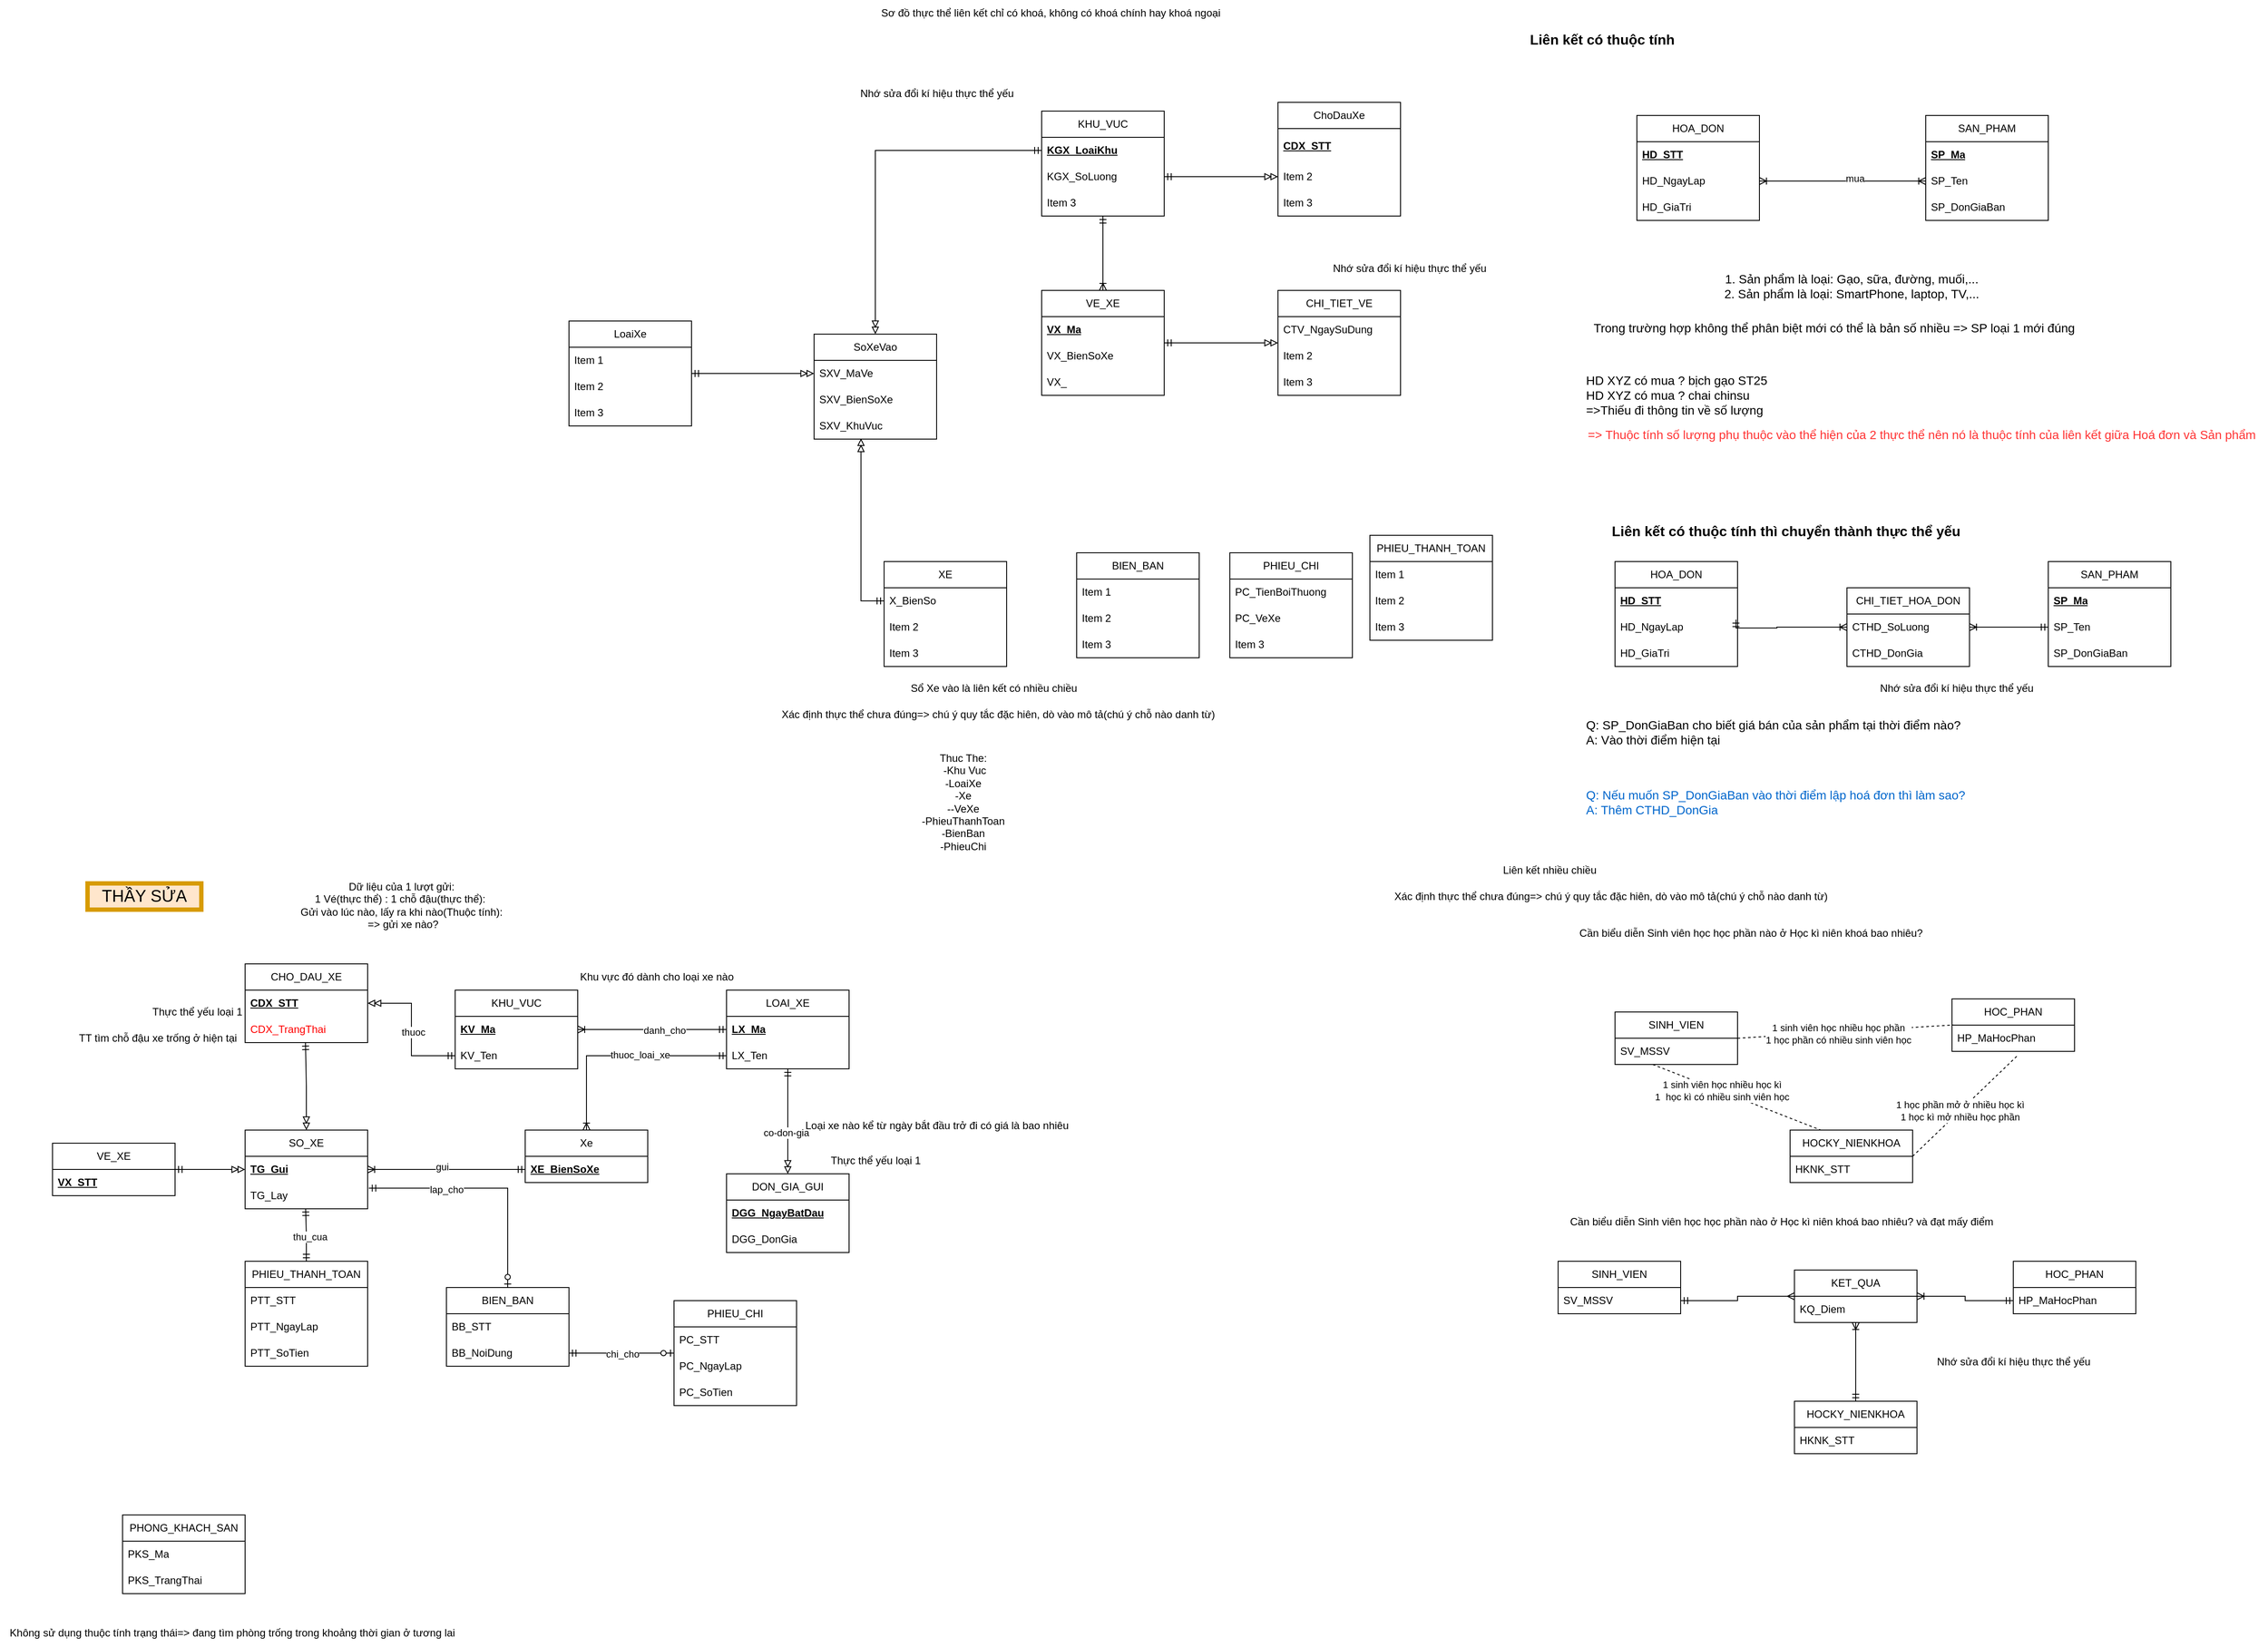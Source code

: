 <mxfile version="24.7.17">
  <diagram id="R2lEEEUBdFMjLlhIrx00" name="Page-1">
    <mxGraphModel dx="7760" dy="2825" grid="1" gridSize="10" guides="1" tooltips="1" connect="1" arrows="1" fold="1" page="1" pageScale="1" pageWidth="850" pageHeight="1100" math="0" shadow="0" extFonts="Permanent Marker^https://fonts.googleapis.com/css?family=Permanent+Marker">
      <root>
        <mxCell id="0" />
        <mxCell id="1" parent="0" />
        <mxCell id="qtCN9W1aLvhED1hf9tJf-10" value="&lt;font style=&quot;font-size: 16px;&quot;&gt;&lt;b&gt;Liên kết có thuộc tính&lt;/b&gt;&lt;/font&gt;" style="text;html=1;align=center;verticalAlign=middle;resizable=0;points=[];autosize=1;strokeColor=none;fillColor=none;" parent="1" vertex="1">
          <mxGeometry x="25" y="48" width="190" height="30" as="geometry" />
        </mxCell>
        <mxCell id="qtCN9W1aLvhED1hf9tJf-11" value="HOA_DON" style="swimlane;fontStyle=0;childLayout=stackLayout;horizontal=1;startSize=30;horizontalStack=0;resizeParent=1;resizeParentMax=0;resizeLast=0;collapsible=1;marginBottom=0;whiteSpace=wrap;html=1;" parent="1" vertex="1">
          <mxGeometry x="160" y="150" width="140" height="120" as="geometry" />
        </mxCell>
        <mxCell id="qtCN9W1aLvhED1hf9tJf-12" value="&lt;b&gt;&lt;u&gt;HD_STT&lt;/u&gt;&lt;/b&gt;" style="text;strokeColor=none;fillColor=none;align=left;verticalAlign=middle;spacingLeft=4;spacingRight=4;overflow=hidden;points=[[0,0.5],[1,0.5]];portConstraint=eastwest;rotatable=0;whiteSpace=wrap;html=1;" parent="qtCN9W1aLvhED1hf9tJf-11" vertex="1">
          <mxGeometry y="30" width="140" height="30" as="geometry" />
        </mxCell>
        <mxCell id="qtCN9W1aLvhED1hf9tJf-13" value="HD_NgayLap" style="text;strokeColor=none;fillColor=none;align=left;verticalAlign=middle;spacingLeft=4;spacingRight=4;overflow=hidden;points=[[0,0.5],[1,0.5]];portConstraint=eastwest;rotatable=0;whiteSpace=wrap;html=1;" parent="qtCN9W1aLvhED1hf9tJf-11" vertex="1">
          <mxGeometry y="60" width="140" height="30" as="geometry" />
        </mxCell>
        <mxCell id="qtCN9W1aLvhED1hf9tJf-14" value="HD_GiaTri" style="text;strokeColor=none;fillColor=none;align=left;verticalAlign=middle;spacingLeft=4;spacingRight=4;overflow=hidden;points=[[0,0.5],[1,0.5]];portConstraint=eastwest;rotatable=0;whiteSpace=wrap;html=1;" parent="qtCN9W1aLvhED1hf9tJf-11" vertex="1">
          <mxGeometry y="90" width="140" height="30" as="geometry" />
        </mxCell>
        <mxCell id="qtCN9W1aLvhED1hf9tJf-15" value="SAN_PHAM" style="swimlane;fontStyle=0;childLayout=stackLayout;horizontal=1;startSize=30;horizontalStack=0;resizeParent=1;resizeParentMax=0;resizeLast=0;collapsible=1;marginBottom=0;whiteSpace=wrap;html=1;" parent="1" vertex="1">
          <mxGeometry x="490" y="150" width="140" height="120" as="geometry" />
        </mxCell>
        <mxCell id="qtCN9W1aLvhED1hf9tJf-16" value="&lt;b&gt;&lt;u&gt;SP_Ma&lt;/u&gt;&lt;/b&gt;" style="text;strokeColor=none;fillColor=none;align=left;verticalAlign=middle;spacingLeft=4;spacingRight=4;overflow=hidden;points=[[0,0.5],[1,0.5]];portConstraint=eastwest;rotatable=0;whiteSpace=wrap;html=1;" parent="qtCN9W1aLvhED1hf9tJf-15" vertex="1">
          <mxGeometry y="30" width="140" height="30" as="geometry" />
        </mxCell>
        <mxCell id="qtCN9W1aLvhED1hf9tJf-17" value="SP_Ten" style="text;strokeColor=none;fillColor=none;align=left;verticalAlign=middle;spacingLeft=4;spacingRight=4;overflow=hidden;points=[[0,0.5],[1,0.5]];portConstraint=eastwest;rotatable=0;whiteSpace=wrap;html=1;" parent="qtCN9W1aLvhED1hf9tJf-15" vertex="1">
          <mxGeometry y="60" width="140" height="30" as="geometry" />
        </mxCell>
        <mxCell id="qtCN9W1aLvhED1hf9tJf-18" value="SP_DonGiaBan" style="text;strokeColor=none;fillColor=none;align=left;verticalAlign=middle;spacingLeft=4;spacingRight=4;overflow=hidden;points=[[0,0.5],[1,0.5]];portConstraint=eastwest;rotatable=0;whiteSpace=wrap;html=1;" parent="qtCN9W1aLvhED1hf9tJf-15" vertex="1">
          <mxGeometry y="90" width="140" height="30" as="geometry" />
        </mxCell>
        <mxCell id="qtCN9W1aLvhED1hf9tJf-20" style="edgeStyle=orthogonalEdgeStyle;rounded=0;orthogonalLoop=1;jettySize=auto;html=1;entryX=0;entryY=0.5;entryDx=0;entryDy=0;startArrow=ERoneToMany;startFill=0;endArrow=ERoneToMany;endFill=0;" parent="1" source="qtCN9W1aLvhED1hf9tJf-13" target="qtCN9W1aLvhED1hf9tJf-17" edge="1">
          <mxGeometry relative="1" as="geometry" />
        </mxCell>
        <mxCell id="qtCN9W1aLvhED1hf9tJf-25" value="mua" style="edgeLabel;html=1;align=center;verticalAlign=middle;resizable=0;points=[];" parent="qtCN9W1aLvhED1hf9tJf-20" vertex="1" connectable="0">
          <mxGeometry x="0.141" y="3" relative="1" as="geometry">
            <mxPoint as="offset" />
          </mxGeometry>
        </mxCell>
        <mxCell id="qtCN9W1aLvhED1hf9tJf-21" value="&lt;font style=&quot;font-size: 14px;&quot;&gt;1. Sản phẩm là loại: Gạo, sữa, đường, muối,...&lt;/font&gt;&lt;div style=&quot;font-size: 14px;&quot;&gt;&lt;font style=&quot;font-size: 14px;&quot;&gt;2. Sản phẩm là loại: SmartPhone, laptop, TV,...&lt;/font&gt;&lt;/div&gt;" style="text;html=1;align=center;verticalAlign=middle;resizable=0;points=[];autosize=1;strokeColor=none;fillColor=none;" parent="1" vertex="1">
          <mxGeometry x="250" y="320" width="310" height="50" as="geometry" />
        </mxCell>
        <mxCell id="qtCN9W1aLvhED1hf9tJf-22" value="&lt;font style=&quot;font-size: 14px;&quot;&gt;Trong trường hợp không thể phân biệt mới có thể là bản số nhiều =&amp;gt; SP loại 1 mới đúng&lt;/font&gt;" style="text;html=1;align=center;verticalAlign=middle;resizable=0;points=[];autosize=1;strokeColor=none;fillColor=none;" parent="1" vertex="1">
          <mxGeometry x="100" y="378" width="570" height="30" as="geometry" />
        </mxCell>
        <mxCell id="qtCN9W1aLvhED1hf9tJf-23" value="&lt;div style=&quot;text-align: justify;&quot;&gt;&lt;span style=&quot;font-size: 14px; background-color: initial;&quot;&gt;HD XYZ có mua ? bịch gạo ST25&lt;/span&gt;&lt;/div&gt;&lt;div style=&quot;font-size: 14px;&quot;&gt;&lt;div style=&quot;text-align: justify;&quot;&gt;&lt;span style=&quot;background-color: initial;&quot;&gt;HD XYZ có mua ? chai chinsu&lt;/span&gt;&lt;/div&gt;&lt;div style=&quot;text-align: justify;&quot;&gt;&lt;font style=&quot;font-size: 14px;&quot;&gt;=&amp;gt;Thiếu đi thông tin về số lượng&lt;/font&gt;&lt;/div&gt;&lt;/div&gt;" style="text;html=1;align=center;verticalAlign=middle;resizable=0;points=[];autosize=1;strokeColor=none;fillColor=none;" parent="1" vertex="1">
          <mxGeometry x="90" y="440" width="230" height="60" as="geometry" />
        </mxCell>
        <mxCell id="qtCN9W1aLvhED1hf9tJf-24" value="&lt;div style=&quot;text-align: justify;&quot;&gt;&lt;span style=&quot;background-color: initial;&quot;&gt;&lt;font color=&quot;#ff3333&quot; style=&quot;font-size: 14px;&quot;&gt;=&amp;gt; Thuộc tính số lượng phụ thuộc vào thể hiện của 2 thực thể nên nó là thuộc tính của liên kết giữa Hoá đơn và Sản phẩm&lt;/font&gt;&lt;/span&gt;&lt;/div&gt;" style="text;html=1;align=center;verticalAlign=middle;resizable=0;points=[];autosize=1;strokeColor=none;fillColor=none;" parent="1" vertex="1">
          <mxGeometry x="90" y="500" width="790" height="30" as="geometry" />
        </mxCell>
        <mxCell id="qtCN9W1aLvhED1hf9tJf-26" value="&lt;font size=&quot;1&quot; style=&quot;&quot;&gt;&lt;b style=&quot;font-size: 16px;&quot;&gt;Liên kết có thuộc tính thì chuyển thành thực thể yếu&lt;/b&gt;&lt;/font&gt;" style="text;html=1;align=center;verticalAlign=middle;resizable=0;points=[];autosize=1;strokeColor=none;fillColor=none;" parent="1" vertex="1">
          <mxGeometry x="120" y="610" width="420" height="30" as="geometry" />
        </mxCell>
        <mxCell id="qtCN9W1aLvhED1hf9tJf-28" value="CHI_TIET_HOA_DON" style="swimlane;fontStyle=0;childLayout=stackLayout;horizontal=1;startSize=30;horizontalStack=0;resizeParent=1;resizeParentMax=0;resizeLast=0;collapsible=1;marginBottom=0;whiteSpace=wrap;html=1;align=center;" parent="1" vertex="1">
          <mxGeometry x="400" y="690" width="140" height="90" as="geometry" />
        </mxCell>
        <mxCell id="qtCN9W1aLvhED1hf9tJf-29" value="CTHD_SoLuong" style="text;strokeColor=none;fillColor=none;align=left;verticalAlign=middle;spacingLeft=4;spacingRight=4;overflow=hidden;points=[[0,0.5],[1,0.5]];portConstraint=eastwest;rotatable=0;whiteSpace=wrap;html=1;" parent="qtCN9W1aLvhED1hf9tJf-28" vertex="1">
          <mxGeometry y="30" width="140" height="30" as="geometry" />
        </mxCell>
        <mxCell id="qtCN9W1aLvhED1hf9tJf-47" value="CTHD_DonGia" style="text;strokeColor=none;fillColor=none;align=left;verticalAlign=middle;spacingLeft=4;spacingRight=4;overflow=hidden;points=[[0,0.5],[1,0.5]];portConstraint=eastwest;rotatable=0;whiteSpace=wrap;html=1;" parent="qtCN9W1aLvhED1hf9tJf-28" vertex="1">
          <mxGeometry y="60" width="140" height="30" as="geometry" />
        </mxCell>
        <mxCell id="qtCN9W1aLvhED1hf9tJf-32" value="HOA_DON" style="swimlane;fontStyle=0;childLayout=stackLayout;horizontal=1;startSize=30;horizontalStack=0;resizeParent=1;resizeParentMax=0;resizeLast=0;collapsible=1;marginBottom=0;whiteSpace=wrap;html=1;" parent="1" vertex="1">
          <mxGeometry x="135" y="660" width="140" height="120" as="geometry" />
        </mxCell>
        <mxCell id="qtCN9W1aLvhED1hf9tJf-33" value="&lt;b&gt;&lt;u&gt;HD_STT&lt;/u&gt;&lt;/b&gt;" style="text;strokeColor=none;fillColor=none;align=left;verticalAlign=middle;spacingLeft=4;spacingRight=4;overflow=hidden;points=[[0,0.5],[1,0.5]];portConstraint=eastwest;rotatable=0;whiteSpace=wrap;html=1;" parent="qtCN9W1aLvhED1hf9tJf-32" vertex="1">
          <mxGeometry y="30" width="140" height="30" as="geometry" />
        </mxCell>
        <mxCell id="qtCN9W1aLvhED1hf9tJf-34" value="HD_NgayLap" style="text;strokeColor=none;fillColor=none;align=left;verticalAlign=middle;spacingLeft=4;spacingRight=4;overflow=hidden;points=[[0,0.5],[1,0.5]];portConstraint=eastwest;rotatable=0;whiteSpace=wrap;html=1;" parent="qtCN9W1aLvhED1hf9tJf-32" vertex="1">
          <mxGeometry y="60" width="140" height="30" as="geometry" />
        </mxCell>
        <mxCell id="qtCN9W1aLvhED1hf9tJf-35" value="HD_GiaTri" style="text;strokeColor=none;fillColor=none;align=left;verticalAlign=middle;spacingLeft=4;spacingRight=4;overflow=hidden;points=[[0,0.5],[1,0.5]];portConstraint=eastwest;rotatable=0;whiteSpace=wrap;html=1;" parent="qtCN9W1aLvhED1hf9tJf-32" vertex="1">
          <mxGeometry y="90" width="140" height="30" as="geometry" />
        </mxCell>
        <mxCell id="qtCN9W1aLvhED1hf9tJf-36" value="SAN_PHAM" style="swimlane;fontStyle=0;childLayout=stackLayout;horizontal=1;startSize=30;horizontalStack=0;resizeParent=1;resizeParentMax=0;resizeLast=0;collapsible=1;marginBottom=0;whiteSpace=wrap;html=1;" parent="1" vertex="1">
          <mxGeometry x="630" y="660" width="140" height="120" as="geometry" />
        </mxCell>
        <mxCell id="qtCN9W1aLvhED1hf9tJf-37" value="&lt;b&gt;&lt;u&gt;SP_Ma&lt;/u&gt;&lt;/b&gt;" style="text;strokeColor=none;fillColor=none;align=left;verticalAlign=middle;spacingLeft=4;spacingRight=4;overflow=hidden;points=[[0,0.5],[1,0.5]];portConstraint=eastwest;rotatable=0;whiteSpace=wrap;html=1;" parent="qtCN9W1aLvhED1hf9tJf-36" vertex="1">
          <mxGeometry y="30" width="140" height="30" as="geometry" />
        </mxCell>
        <mxCell id="qtCN9W1aLvhED1hf9tJf-38" value="SP_Ten" style="text;strokeColor=none;fillColor=none;align=left;verticalAlign=middle;spacingLeft=4;spacingRight=4;overflow=hidden;points=[[0,0.5],[1,0.5]];portConstraint=eastwest;rotatable=0;whiteSpace=wrap;html=1;" parent="qtCN9W1aLvhED1hf9tJf-36" vertex="1">
          <mxGeometry y="60" width="140" height="30" as="geometry" />
        </mxCell>
        <mxCell id="qtCN9W1aLvhED1hf9tJf-39" value="SP_DonGiaBan" style="text;strokeColor=none;fillColor=none;align=left;verticalAlign=middle;spacingLeft=4;spacingRight=4;overflow=hidden;points=[[0,0.5],[1,0.5]];portConstraint=eastwest;rotatable=0;whiteSpace=wrap;html=1;" parent="qtCN9W1aLvhED1hf9tJf-36" vertex="1">
          <mxGeometry y="90" width="140" height="30" as="geometry" />
        </mxCell>
        <mxCell id="qtCN9W1aLvhED1hf9tJf-40" style="edgeStyle=orthogonalEdgeStyle;rounded=0;orthogonalLoop=1;jettySize=auto;html=1;endArrow=ERmandOne;endFill=0;startArrow=ERoneToMany;startFill=0;" parent="1" source="qtCN9W1aLvhED1hf9tJf-29" target="qtCN9W1aLvhED1hf9tJf-38" edge="1">
          <mxGeometry relative="1" as="geometry" />
        </mxCell>
        <mxCell id="qtCN9W1aLvhED1hf9tJf-41" style="edgeStyle=orthogonalEdgeStyle;rounded=0;orthogonalLoop=1;jettySize=auto;html=1;entryX=0.987;entryY=0.213;entryDx=0;entryDy=0;entryPerimeter=0;startArrow=ERoneToMany;startFill=0;endArrow=ERmandOne;endFill=0;" parent="1" source="qtCN9W1aLvhED1hf9tJf-29" target="qtCN9W1aLvhED1hf9tJf-34" edge="1">
          <mxGeometry relative="1" as="geometry">
            <Array as="points">
              <mxPoint x="320" y="735" />
              <mxPoint x="320" y="736" />
            </Array>
          </mxGeometry>
        </mxCell>
        <mxCell id="qtCN9W1aLvhED1hf9tJf-42" value="Nhớ sửa đổi kí hiệu thực thể yếu" style="text;html=1;align=center;verticalAlign=middle;resizable=0;points=[];autosize=1;strokeColor=none;fillColor=none;" parent="1" vertex="1">
          <mxGeometry x="425" y="790" width="200" height="30" as="geometry" />
        </mxCell>
        <mxCell id="qtCN9W1aLvhED1hf9tJf-43" value="Q: SP_DonGiaBan cho biết giá bán của sản phẩm tại thời điểm nào?&lt;br style=&quot;font-size: 14px;&quot;&gt;A: Vào thời điểm hiện tại" style="text;html=1;align=left;verticalAlign=middle;resizable=0;points=[];autosize=1;strokeColor=none;fillColor=none;fontColor=#000000;fontSize=14;" parent="1" vertex="1">
          <mxGeometry x="100" y="830" width="450" height="50" as="geometry" />
        </mxCell>
        <mxCell id="qtCN9W1aLvhED1hf9tJf-45" value="Q: Nếu muốn SP_DonGiaBan vào thời điểm lập hoá đơn thì làm sao?&lt;br&gt;A: Thêm CTHD_DonGia" style="text;html=1;align=left;verticalAlign=middle;resizable=0;points=[];autosize=1;strokeColor=none;fillColor=none;fontColor=#0066CC;fontSize=14;" parent="1" vertex="1">
          <mxGeometry x="100" y="910" width="460" height="50" as="geometry" />
        </mxCell>
        <mxCell id="qtCN9W1aLvhED1hf9tJf-50" value="Liên kết nhiều chiều" style="text;html=1;align=center;verticalAlign=middle;resizable=0;points=[];autosize=1;strokeColor=none;fillColor=none;" parent="1" vertex="1">
          <mxGeometry x="-5" y="998" width="130" height="30" as="geometry" />
        </mxCell>
        <mxCell id="qtCN9W1aLvhED1hf9tJf-51" value="SINH_VIEN" style="swimlane;fontStyle=0;childLayout=stackLayout;horizontal=1;startSize=30;horizontalStack=0;resizeParent=1;resizeParentMax=0;resizeLast=0;collapsible=1;marginBottom=0;whiteSpace=wrap;html=1;" parent="1" vertex="1">
          <mxGeometry x="135" y="1175" width="140" height="60" as="geometry" />
        </mxCell>
        <mxCell id="qtCN9W1aLvhED1hf9tJf-52" value="SV_MSSV" style="text;strokeColor=none;fillColor=none;align=left;verticalAlign=middle;spacingLeft=4;spacingRight=4;overflow=hidden;points=[[0,0.5],[1,0.5]];portConstraint=eastwest;rotatable=0;whiteSpace=wrap;html=1;" parent="qtCN9W1aLvhED1hf9tJf-51" vertex="1">
          <mxGeometry y="30" width="140" height="30" as="geometry" />
        </mxCell>
        <mxCell id="qtCN9W1aLvhED1hf9tJf-55" value="HOC_PHAN" style="swimlane;fontStyle=0;childLayout=stackLayout;horizontal=1;startSize=30;horizontalStack=0;resizeParent=1;resizeParentMax=0;resizeLast=0;collapsible=1;marginBottom=0;whiteSpace=wrap;html=1;" parent="1" vertex="1">
          <mxGeometry x="520" y="1160" width="140" height="60" as="geometry" />
        </mxCell>
        <mxCell id="qtCN9W1aLvhED1hf9tJf-56" value="HP_MaHocPhan" style="text;strokeColor=none;fillColor=none;align=left;verticalAlign=middle;spacingLeft=4;spacingRight=4;overflow=hidden;points=[[0,0.5],[1,0.5]];portConstraint=eastwest;rotatable=0;whiteSpace=wrap;html=1;" parent="qtCN9W1aLvhED1hf9tJf-55" vertex="1">
          <mxGeometry y="30" width="140" height="30" as="geometry" />
        </mxCell>
        <mxCell id="qtCN9W1aLvhED1hf9tJf-59" value="HOCKY_NIENKHOA" style="swimlane;fontStyle=0;childLayout=stackLayout;horizontal=1;startSize=30;horizontalStack=0;resizeParent=1;resizeParentMax=0;resizeLast=0;collapsible=1;marginBottom=0;whiteSpace=wrap;html=1;" parent="1" vertex="1">
          <mxGeometry x="335" y="1310" width="140" height="60" as="geometry" />
        </mxCell>
        <mxCell id="qtCN9W1aLvhED1hf9tJf-60" value="HKNK_STT" style="text;strokeColor=none;fillColor=none;align=left;verticalAlign=middle;spacingLeft=4;spacingRight=4;overflow=hidden;points=[[0,0.5],[1,0.5]];portConstraint=eastwest;rotatable=0;whiteSpace=wrap;html=1;" parent="qtCN9W1aLvhED1hf9tJf-59" vertex="1">
          <mxGeometry y="30" width="140" height="30" as="geometry" />
        </mxCell>
        <mxCell id="qtCN9W1aLvhED1hf9tJf-63" value="Cần biểu diễn Sinh viên học học phần nào ở Học kì niên khoá bao nhiêu?" style="text;html=1;align=center;verticalAlign=middle;resizable=0;points=[];autosize=1;strokeColor=none;fillColor=none;" parent="1" vertex="1">
          <mxGeometry x="80" y="1070" width="420" height="30" as="geometry" />
        </mxCell>
        <mxCell id="qtCN9W1aLvhED1hf9tJf-64" value="" style="endArrow=none;dashed=1;html=1;rounded=0;exitX=1;exitY=0.5;exitDx=0;exitDy=0;entryX=0.012;entryY=-0.006;entryDx=0;entryDy=0;entryPerimeter=0;" parent="1" source="qtCN9W1aLvhED1hf9tJf-51" target="qtCN9W1aLvhED1hf9tJf-56" edge="1">
          <mxGeometry width="50" height="50" relative="1" as="geometry">
            <mxPoint x="560" y="1250" as="sourcePoint" />
            <mxPoint x="580" y="1280" as="targetPoint" />
          </mxGeometry>
        </mxCell>
        <mxCell id="qtCN9W1aLvhED1hf9tJf-70" value="1 sinh viên học nhiều học phần&lt;br&gt;1 học phần có nhiều sinh viên học" style="edgeLabel;html=1;align=center;verticalAlign=middle;resizable=0;points=[];" parent="qtCN9W1aLvhED1hf9tJf-64" vertex="1" connectable="0">
          <mxGeometry x="-0.073" y="-2" relative="1" as="geometry">
            <mxPoint as="offset" />
          </mxGeometry>
        </mxCell>
        <mxCell id="qtCN9W1aLvhED1hf9tJf-67" value="" style="endArrow=none;dashed=1;html=1;rounded=0;exitX=0.308;exitY=1;exitDx=0;exitDy=0;exitPerimeter=0;entryX=0.25;entryY=0;entryDx=0;entryDy=0;" parent="1" source="qtCN9W1aLvhED1hf9tJf-52" target="qtCN9W1aLvhED1hf9tJf-59" edge="1">
          <mxGeometry width="50" height="50" relative="1" as="geometry">
            <mxPoint x="490" y="1260" as="sourcePoint" />
            <mxPoint x="610" y="1200" as="targetPoint" />
          </mxGeometry>
        </mxCell>
        <mxCell id="qtCN9W1aLvhED1hf9tJf-72" value="1 sinh viên học nhiều học kì&lt;br&gt;1&amp;nbsp; học kì có nhiều sinh viên học" style="edgeLabel;html=1;align=center;verticalAlign=middle;resizable=0;points=[];" parent="qtCN9W1aLvhED1hf9tJf-67" vertex="1" connectable="0">
          <mxGeometry x="-0.187" y="1" relative="1" as="geometry">
            <mxPoint as="offset" />
          </mxGeometry>
        </mxCell>
        <mxCell id="qtCN9W1aLvhED1hf9tJf-68" value="" style="endArrow=none;dashed=1;html=1;rounded=0;exitX=1;exitY=0.5;exitDx=0;exitDy=0;entryX=0.543;entryY=1.124;entryDx=0;entryDy=0;entryPerimeter=0;" parent="1" source="qtCN9W1aLvhED1hf9tJf-59" target="qtCN9W1aLvhED1hf9tJf-56" edge="1">
          <mxGeometry width="50" height="50" relative="1" as="geometry">
            <mxPoint x="560" y="1250" as="sourcePoint" />
            <mxPoint x="610" y="1200" as="targetPoint" />
          </mxGeometry>
        </mxCell>
        <mxCell id="qtCN9W1aLvhED1hf9tJf-71" value="1 học phần mở ở nhiều học kì&lt;br&gt;1 học kì mở nhiều học phần" style="edgeLabel;html=1;align=center;verticalAlign=middle;resizable=0;points=[];" parent="qtCN9W1aLvhED1hf9tJf-68" vertex="1" connectable="0">
          <mxGeometry x="-0.105" y="1" relative="1" as="geometry">
            <mxPoint as="offset" />
          </mxGeometry>
        </mxCell>
        <mxCell id="qtCN9W1aLvhED1hf9tJf-73" value="SINH_VIEN" style="swimlane;fontStyle=0;childLayout=stackLayout;horizontal=1;startSize=30;horizontalStack=0;resizeParent=1;resizeParentMax=0;resizeLast=0;collapsible=1;marginBottom=0;whiteSpace=wrap;html=1;" parent="1" vertex="1">
          <mxGeometry x="70" y="1460" width="140" height="60" as="geometry" />
        </mxCell>
        <mxCell id="qtCN9W1aLvhED1hf9tJf-74" value="SV_MSSV" style="text;strokeColor=none;fillColor=none;align=left;verticalAlign=middle;spacingLeft=4;spacingRight=4;overflow=hidden;points=[[0,0.5],[1,0.5]];portConstraint=eastwest;rotatable=0;whiteSpace=wrap;html=1;" parent="qtCN9W1aLvhED1hf9tJf-73" vertex="1">
          <mxGeometry y="30" width="140" height="30" as="geometry" />
        </mxCell>
        <mxCell id="qtCN9W1aLvhED1hf9tJf-75" value="HOC_PHAN" style="swimlane;fontStyle=0;childLayout=stackLayout;horizontal=1;startSize=30;horizontalStack=0;resizeParent=1;resizeParentMax=0;resizeLast=0;collapsible=1;marginBottom=0;whiteSpace=wrap;html=1;" parent="1" vertex="1">
          <mxGeometry x="590" y="1460" width="140" height="60" as="geometry" />
        </mxCell>
        <mxCell id="qtCN9W1aLvhED1hf9tJf-76" value="HP_MaHocPhan" style="text;strokeColor=none;fillColor=none;align=left;verticalAlign=middle;spacingLeft=4;spacingRight=4;overflow=hidden;points=[[0,0.5],[1,0.5]];portConstraint=eastwest;rotatable=0;whiteSpace=wrap;html=1;" parent="qtCN9W1aLvhED1hf9tJf-75" vertex="1">
          <mxGeometry y="30" width="140" height="30" as="geometry" />
        </mxCell>
        <mxCell id="qtCN9W1aLvhED1hf9tJf-91" style="edgeStyle=orthogonalEdgeStyle;rounded=0;orthogonalLoop=1;jettySize=auto;html=1;entryX=0.5;entryY=1;entryDx=0;entryDy=0;endArrow=ERoneToMany;endFill=0;startArrow=ERmandOne;startFill=0;" parent="1" source="qtCN9W1aLvhED1hf9tJf-77" target="qtCN9W1aLvhED1hf9tJf-85" edge="1">
          <mxGeometry relative="1" as="geometry">
            <Array as="points">
              <mxPoint x="410" y="1570" />
              <mxPoint x="410" y="1570" />
            </Array>
          </mxGeometry>
        </mxCell>
        <mxCell id="qtCN9W1aLvhED1hf9tJf-77" value="HOCKY_NIENKHOA" style="swimlane;fontStyle=0;childLayout=stackLayout;horizontal=1;startSize=30;horizontalStack=0;resizeParent=1;resizeParentMax=0;resizeLast=0;collapsible=1;marginBottom=0;whiteSpace=wrap;html=1;" parent="1" vertex="1">
          <mxGeometry x="340" y="1620" width="140" height="60" as="geometry" />
        </mxCell>
        <mxCell id="qtCN9W1aLvhED1hf9tJf-78" value="HKNK_STT" style="text;strokeColor=none;fillColor=none;align=left;verticalAlign=middle;spacingLeft=4;spacingRight=4;overflow=hidden;points=[[0,0.5],[1,0.5]];portConstraint=eastwest;rotatable=0;whiteSpace=wrap;html=1;" parent="qtCN9W1aLvhED1hf9tJf-77" vertex="1">
          <mxGeometry y="30" width="140" height="30" as="geometry" />
        </mxCell>
        <mxCell id="qtCN9W1aLvhED1hf9tJf-85" value="KET_QUA" style="swimlane;fontStyle=0;childLayout=stackLayout;horizontal=1;startSize=30;horizontalStack=0;resizeParent=1;resizeParentMax=0;resizeLast=0;collapsible=1;marginBottom=0;whiteSpace=wrap;html=1;" parent="1" vertex="1">
          <mxGeometry x="340" y="1470" width="140" height="60" as="geometry" />
        </mxCell>
        <mxCell id="qtCN9W1aLvhED1hf9tJf-106" value="KQ_Diem" style="text;strokeColor=none;fillColor=none;align=left;verticalAlign=middle;spacingLeft=4;spacingRight=4;overflow=hidden;points=[[0,0.5],[1,0.5]];portConstraint=eastwest;rotatable=0;whiteSpace=wrap;html=1;" parent="qtCN9W1aLvhED1hf9tJf-85" vertex="1">
          <mxGeometry y="30" width="140" height="30" as="geometry" />
        </mxCell>
        <mxCell id="qtCN9W1aLvhED1hf9tJf-89" style="edgeStyle=orthogonalEdgeStyle;rounded=0;orthogonalLoop=1;jettySize=auto;html=1;entryX=0;entryY=0.5;entryDx=0;entryDy=0;endArrow=ERmany;endFill=0;startArrow=ERmandOne;startFill=0;" parent="1" source="qtCN9W1aLvhED1hf9tJf-74" target="qtCN9W1aLvhED1hf9tJf-85" edge="1">
          <mxGeometry relative="1" as="geometry" />
        </mxCell>
        <mxCell id="qtCN9W1aLvhED1hf9tJf-90" style="edgeStyle=orthogonalEdgeStyle;rounded=0;orthogonalLoop=1;jettySize=auto;html=1;entryX=1;entryY=0.5;entryDx=0;entryDy=0;startArrow=ERmandOne;startFill=0;endArrow=ERoneToMany;endFill=0;" parent="1" source="qtCN9W1aLvhED1hf9tJf-76" target="qtCN9W1aLvhED1hf9tJf-85" edge="1">
          <mxGeometry relative="1" as="geometry" />
        </mxCell>
        <mxCell id="qtCN9W1aLvhED1hf9tJf-104" value="Nhớ sửa đổi kí hiệu thực thể yếu" style="text;html=1;align=center;verticalAlign=middle;resizable=0;points=[];autosize=1;strokeColor=none;fillColor=none;" parent="1" vertex="1">
          <mxGeometry x="490" y="1560" width="200" height="30" as="geometry" />
        </mxCell>
        <mxCell id="qtCN9W1aLvhED1hf9tJf-107" value="Cần biểu diễn Sinh viên học học phần nào ở Học kì niên khoá bao nhiêu? và đạt mấy điểm" style="text;html=1;align=center;verticalAlign=middle;resizable=0;points=[];autosize=1;strokeColor=none;fillColor=none;" parent="1" vertex="1">
          <mxGeometry x="70" y="1400" width="510" height="30" as="geometry" />
        </mxCell>
        <mxCell id="cmgzDLo9hZdlgLjR5NPb-19" style="edgeStyle=orthogonalEdgeStyle;rounded=0;orthogonalLoop=1;jettySize=auto;html=1;endArrow=ERoneToMany;endFill=0;startArrow=ERmandOne;startFill=0;" parent="1" source="cmgzDLo9hZdlgLjR5NPb-1" target="cmgzDLo9hZdlgLjR5NPb-10" edge="1">
          <mxGeometry relative="1" as="geometry" />
        </mxCell>
        <mxCell id="cmgzDLo9hZdlgLjR5NPb-1" value="KHU_VUC" style="swimlane;fontStyle=0;childLayout=stackLayout;horizontal=1;startSize=30;horizontalStack=0;resizeParent=1;resizeParentMax=0;resizeLast=0;collapsible=1;marginBottom=0;whiteSpace=wrap;html=1;" parent="1" vertex="1">
          <mxGeometry x="-520" y="145" width="140" height="120" as="geometry" />
        </mxCell>
        <mxCell id="cmgzDLo9hZdlgLjR5NPb-2" value="KGX_LoaiKhu" style="text;strokeColor=none;fillColor=none;align=left;verticalAlign=middle;spacingLeft=4;spacingRight=4;overflow=hidden;points=[[0,0.5],[1,0.5]];portConstraint=eastwest;rotatable=0;whiteSpace=wrap;html=1;fontStyle=5" parent="cmgzDLo9hZdlgLjR5NPb-1" vertex="1">
          <mxGeometry y="30" width="140" height="30" as="geometry" />
        </mxCell>
        <mxCell id="cmgzDLo9hZdlgLjR5NPb-3" value="KGX_SoLuong" style="text;strokeColor=none;fillColor=none;align=left;verticalAlign=middle;spacingLeft=4;spacingRight=4;overflow=hidden;points=[[0,0.5],[1,0.5]];portConstraint=eastwest;rotatable=0;whiteSpace=wrap;html=1;" parent="cmgzDLo9hZdlgLjR5NPb-1" vertex="1">
          <mxGeometry y="60" width="140" height="30" as="geometry" />
        </mxCell>
        <mxCell id="cmgzDLo9hZdlgLjR5NPb-4" value="Item 3" style="text;strokeColor=none;fillColor=none;align=left;verticalAlign=middle;spacingLeft=4;spacingRight=4;overflow=hidden;points=[[0,0.5],[1,0.5]];portConstraint=eastwest;rotatable=0;whiteSpace=wrap;html=1;" parent="cmgzDLo9hZdlgLjR5NPb-1" vertex="1">
          <mxGeometry y="90" width="140" height="30" as="geometry" />
        </mxCell>
        <mxCell id="cmgzDLo9hZdlgLjR5NPb-5" value="ChoDauXe" style="swimlane;fontStyle=0;childLayout=stackLayout;horizontal=1;startSize=30;horizontalStack=0;resizeParent=1;resizeParentMax=0;resizeLast=0;collapsible=1;marginBottom=0;whiteSpace=wrap;html=1;" parent="1" vertex="1">
          <mxGeometry x="-250" y="135" width="140" height="130" as="geometry" />
        </mxCell>
        <mxCell id="cmgzDLo9hZdlgLjR5NPb-6" value="&lt;b&gt;&lt;u&gt;CDX_STT&lt;/u&gt;&lt;/b&gt;" style="text;strokeColor=none;fillColor=none;align=left;verticalAlign=middle;spacingLeft=4;spacingRight=4;overflow=hidden;points=[[0,0.5],[1,0.5]];portConstraint=eastwest;rotatable=0;whiteSpace=wrap;html=1;" parent="cmgzDLo9hZdlgLjR5NPb-5" vertex="1">
          <mxGeometry y="30" width="140" height="40" as="geometry" />
        </mxCell>
        <mxCell id="cmgzDLo9hZdlgLjR5NPb-7" value="Item 2" style="text;strokeColor=none;fillColor=none;align=left;verticalAlign=middle;spacingLeft=4;spacingRight=4;overflow=hidden;points=[[0,0.5],[1,0.5]];portConstraint=eastwest;rotatable=0;whiteSpace=wrap;html=1;" parent="cmgzDLo9hZdlgLjR5NPb-5" vertex="1">
          <mxGeometry y="70" width="140" height="30" as="geometry" />
        </mxCell>
        <mxCell id="cmgzDLo9hZdlgLjR5NPb-8" value="Item 3" style="text;strokeColor=none;fillColor=none;align=left;verticalAlign=middle;spacingLeft=4;spacingRight=4;overflow=hidden;points=[[0,0.5],[1,0.5]];portConstraint=eastwest;rotatable=0;whiteSpace=wrap;html=1;" parent="cmgzDLo9hZdlgLjR5NPb-5" vertex="1">
          <mxGeometry y="100" width="140" height="30" as="geometry" />
        </mxCell>
        <mxCell id="cmgzDLo9hZdlgLjR5NPb-27" style="edgeStyle=orthogonalEdgeStyle;rounded=0;orthogonalLoop=1;jettySize=auto;html=1;startArrow=ERmandOne;startFill=0;endArrow=doubleBlock;endFill=0;" parent="1" source="cmgzDLo9hZdlgLjR5NPb-10" target="cmgzDLo9hZdlgLjR5NPb-23" edge="1">
          <mxGeometry relative="1" as="geometry" />
        </mxCell>
        <mxCell id="cmgzDLo9hZdlgLjR5NPb-10" value="VE_XE" style="swimlane;fontStyle=0;childLayout=stackLayout;horizontal=1;startSize=30;horizontalStack=0;resizeParent=1;resizeParentMax=0;resizeLast=0;collapsible=1;marginBottom=0;whiteSpace=wrap;html=1;" parent="1" vertex="1">
          <mxGeometry x="-520" y="350" width="140" height="120" as="geometry" />
        </mxCell>
        <mxCell id="cmgzDLo9hZdlgLjR5NPb-12" value="&lt;b&gt;&lt;u&gt;VX_Ma&lt;/u&gt;&lt;/b&gt;" style="text;strokeColor=none;fillColor=none;align=left;verticalAlign=middle;spacingLeft=4;spacingRight=4;overflow=hidden;points=[[0,0.5],[1,0.5]];portConstraint=eastwest;rotatable=0;whiteSpace=wrap;html=1;" parent="cmgzDLo9hZdlgLjR5NPb-10" vertex="1">
          <mxGeometry y="30" width="140" height="30" as="geometry" />
        </mxCell>
        <mxCell id="cmgzDLo9hZdlgLjR5NPb-36" value="VX_BienSoXe" style="text;strokeColor=none;fillColor=none;align=left;verticalAlign=middle;spacingLeft=4;spacingRight=4;overflow=hidden;points=[[0,0.5],[1,0.5]];portConstraint=eastwest;rotatable=0;whiteSpace=wrap;html=1;" parent="cmgzDLo9hZdlgLjR5NPb-10" vertex="1">
          <mxGeometry y="60" width="140" height="30" as="geometry" />
        </mxCell>
        <mxCell id="cmgzDLo9hZdlgLjR5NPb-13" value="VX_" style="text;strokeColor=none;fillColor=none;align=left;verticalAlign=middle;spacingLeft=4;spacingRight=4;overflow=hidden;points=[[0,0.5],[1,0.5]];portConstraint=eastwest;rotatable=0;whiteSpace=wrap;html=1;" parent="cmgzDLo9hZdlgLjR5NPb-10" vertex="1">
          <mxGeometry y="90" width="140" height="30" as="geometry" />
        </mxCell>
        <mxCell id="cmgzDLo9hZdlgLjR5NPb-20" value="Nhớ sửa đổi kí hiệu thực thể yếu" style="text;html=1;align=center;verticalAlign=middle;resizable=0;points=[];autosize=1;strokeColor=none;fillColor=none;" parent="1" vertex="1">
          <mxGeometry x="-740" y="110" width="200" height="30" as="geometry" />
        </mxCell>
        <mxCell id="cmgzDLo9hZdlgLjR5NPb-23" value="CHI_TIET_VE" style="swimlane;fontStyle=0;childLayout=stackLayout;horizontal=1;startSize=30;horizontalStack=0;resizeParent=1;resizeParentMax=0;resizeLast=0;collapsible=1;marginBottom=0;whiteSpace=wrap;html=1;" parent="1" vertex="1">
          <mxGeometry x="-250" y="350" width="140" height="120" as="geometry" />
        </mxCell>
        <mxCell id="cmgzDLo9hZdlgLjR5NPb-24" value="CTV_NgaySuDung" style="text;strokeColor=none;fillColor=none;align=left;verticalAlign=middle;spacingLeft=4;spacingRight=4;overflow=hidden;points=[[0,0.5],[1,0.5]];portConstraint=eastwest;rotatable=0;whiteSpace=wrap;html=1;" parent="cmgzDLo9hZdlgLjR5NPb-23" vertex="1">
          <mxGeometry y="30" width="140" height="30" as="geometry" />
        </mxCell>
        <mxCell id="cmgzDLo9hZdlgLjR5NPb-25" value="Item 2" style="text;strokeColor=none;fillColor=none;align=left;verticalAlign=middle;spacingLeft=4;spacingRight=4;overflow=hidden;points=[[0,0.5],[1,0.5]];portConstraint=eastwest;rotatable=0;whiteSpace=wrap;html=1;" parent="cmgzDLo9hZdlgLjR5NPb-23" vertex="1">
          <mxGeometry y="60" width="140" height="30" as="geometry" />
        </mxCell>
        <mxCell id="cmgzDLo9hZdlgLjR5NPb-26" value="Item 3" style="text;strokeColor=none;fillColor=none;align=left;verticalAlign=middle;spacingLeft=4;spacingRight=4;overflow=hidden;points=[[0,0.5],[1,0.5]];portConstraint=eastwest;rotatable=0;whiteSpace=wrap;html=1;" parent="cmgzDLo9hZdlgLjR5NPb-23" vertex="1">
          <mxGeometry y="90" width="140" height="30" as="geometry" />
        </mxCell>
        <mxCell id="cmgzDLo9hZdlgLjR5NPb-29" value="Nhớ sửa đổi kí hiệu thực thể yếu" style="text;html=1;align=center;verticalAlign=middle;resizable=0;points=[];autosize=1;strokeColor=none;fillColor=none;" parent="1" vertex="1">
          <mxGeometry x="-200" y="310" width="200" height="30" as="geometry" />
        </mxCell>
        <mxCell id="cmgzDLo9hZdlgLjR5NPb-30" value="SoXeVao" style="swimlane;fontStyle=0;childLayout=stackLayout;horizontal=1;startSize=30;horizontalStack=0;resizeParent=1;resizeParentMax=0;resizeLast=0;collapsible=1;marginBottom=0;whiteSpace=wrap;html=1;" parent="1" vertex="1">
          <mxGeometry x="-780" y="400" width="140" height="120" as="geometry" />
        </mxCell>
        <mxCell id="cmgzDLo9hZdlgLjR5NPb-31" value="SXV_MaVe" style="text;strokeColor=none;fillColor=none;align=left;verticalAlign=middle;spacingLeft=4;spacingRight=4;overflow=hidden;points=[[0,0.5],[1,0.5]];portConstraint=eastwest;rotatable=0;whiteSpace=wrap;html=1;" parent="cmgzDLo9hZdlgLjR5NPb-30" vertex="1">
          <mxGeometry y="30" width="140" height="30" as="geometry" />
        </mxCell>
        <mxCell id="cmgzDLo9hZdlgLjR5NPb-32" value="SXV_BienSoXe" style="text;strokeColor=none;fillColor=none;align=left;verticalAlign=middle;spacingLeft=4;spacingRight=4;overflow=hidden;points=[[0,0.5],[1,0.5]];portConstraint=eastwest;rotatable=0;whiteSpace=wrap;html=1;" parent="cmgzDLo9hZdlgLjR5NPb-30" vertex="1">
          <mxGeometry y="60" width="140" height="30" as="geometry" />
        </mxCell>
        <mxCell id="cmgzDLo9hZdlgLjR5NPb-33" value="SXV_KhuVuc" style="text;strokeColor=none;fillColor=none;align=left;verticalAlign=middle;spacingLeft=4;spacingRight=4;overflow=hidden;points=[[0,0.5],[1,0.5]];portConstraint=eastwest;rotatable=0;whiteSpace=wrap;html=1;" parent="cmgzDLo9hZdlgLjR5NPb-30" vertex="1">
          <mxGeometry y="90" width="140" height="30" as="geometry" />
        </mxCell>
        <mxCell id="cmgzDLo9hZdlgLjR5NPb-35" value="Sơ đồ thực thể liên kết chỉ có khoá, không có khoá chính hay khoá ngoại" style="text;html=1;align=center;verticalAlign=middle;resizable=0;points=[];autosize=1;strokeColor=none;fillColor=none;" parent="1" vertex="1">
          <mxGeometry x="-715" y="18" width="410" height="30" as="geometry" />
        </mxCell>
        <mxCell id="cmgzDLo9hZdlgLjR5NPb-37" value="Xác định thực thể chưa đúng=&amp;gt; chú ý quy tắc đặc hiên, dò vào mô tả(chú ý chỗ nào danh từ)" style="text;html=1;align=center;verticalAlign=middle;resizable=0;points=[];autosize=1;strokeColor=none;fillColor=none;" parent="1" vertex="1">
          <mxGeometry x="-830" y="820" width="520" height="30" as="geometry" />
        </mxCell>
        <mxCell id="cmgzDLo9hZdlgLjR5NPb-38" value="Thuc The:&lt;div&gt;&amp;nbsp;-Khu Vuc&lt;/div&gt;&lt;div&gt;-LoaiXe&lt;/div&gt;&lt;div&gt;-Xe&lt;/div&gt;&lt;div&gt;--VeXe&lt;/div&gt;&lt;div&gt;-PhieuThanhToan&lt;/div&gt;&lt;div&gt;-BienBan&lt;/div&gt;&lt;div&gt;-PhieuChi&lt;/div&gt;" style="text;html=1;align=center;verticalAlign=middle;resizable=0;points=[];autosize=1;strokeColor=none;fillColor=none;" parent="1" vertex="1">
          <mxGeometry x="-670" y="870" width="120" height="130" as="geometry" />
        </mxCell>
        <mxCell id="cmgzDLo9hZdlgLjR5NPb-39" value="Sổ Xe vào là liên kết có nhiều chiều" style="text;html=1;align=center;verticalAlign=middle;resizable=0;points=[];autosize=1;strokeColor=none;fillColor=none;" parent="1" vertex="1">
          <mxGeometry x="-680" y="790" width="210" height="30" as="geometry" />
        </mxCell>
        <mxCell id="n_iubyfUYXCa5Ko64ONB-21" style="edgeStyle=orthogonalEdgeStyle;rounded=0;orthogonalLoop=1;jettySize=auto;html=1;entryX=0;entryY=0.5;entryDx=0;entryDy=0;endArrow=doubleBlock;endFill=0;startArrow=ERmandOne;startFill=0;" parent="1" source="n_iubyfUYXCa5Ko64ONB-1" target="cmgzDLo9hZdlgLjR5NPb-31" edge="1">
          <mxGeometry relative="1" as="geometry" />
        </mxCell>
        <mxCell id="n_iubyfUYXCa5Ko64ONB-1" value="LoaiXe" style="swimlane;fontStyle=0;childLayout=stackLayout;horizontal=1;startSize=30;horizontalStack=0;resizeParent=1;resizeParentMax=0;resizeLast=0;collapsible=1;marginBottom=0;whiteSpace=wrap;html=1;" parent="1" vertex="1">
          <mxGeometry x="-1060" y="385" width="140" height="120" as="geometry" />
        </mxCell>
        <mxCell id="n_iubyfUYXCa5Ko64ONB-2" value="Item 1" style="text;strokeColor=none;fillColor=none;align=left;verticalAlign=middle;spacingLeft=4;spacingRight=4;overflow=hidden;points=[[0,0.5],[1,0.5]];portConstraint=eastwest;rotatable=0;whiteSpace=wrap;html=1;" parent="n_iubyfUYXCa5Ko64ONB-1" vertex="1">
          <mxGeometry y="30" width="140" height="30" as="geometry" />
        </mxCell>
        <mxCell id="n_iubyfUYXCa5Ko64ONB-3" value="Item 2" style="text;strokeColor=none;fillColor=none;align=left;verticalAlign=middle;spacingLeft=4;spacingRight=4;overflow=hidden;points=[[0,0.5],[1,0.5]];portConstraint=eastwest;rotatable=0;whiteSpace=wrap;html=1;" parent="n_iubyfUYXCa5Ko64ONB-1" vertex="1">
          <mxGeometry y="60" width="140" height="30" as="geometry" />
        </mxCell>
        <mxCell id="n_iubyfUYXCa5Ko64ONB-4" value="Item 3" style="text;strokeColor=none;fillColor=none;align=left;verticalAlign=middle;spacingLeft=4;spacingRight=4;overflow=hidden;points=[[0,0.5],[1,0.5]];portConstraint=eastwest;rotatable=0;whiteSpace=wrap;html=1;" parent="n_iubyfUYXCa5Ko64ONB-1" vertex="1">
          <mxGeometry y="90" width="140" height="30" as="geometry" />
        </mxCell>
        <mxCell id="n_iubyfUYXCa5Ko64ONB-5" value="PHIEU_THANH_TOAN" style="swimlane;fontStyle=0;childLayout=stackLayout;horizontal=1;startSize=30;horizontalStack=0;resizeParent=1;resizeParentMax=0;resizeLast=0;collapsible=1;marginBottom=0;whiteSpace=wrap;html=1;" parent="1" vertex="1">
          <mxGeometry x="-145" y="630" width="140" height="120" as="geometry" />
        </mxCell>
        <mxCell id="n_iubyfUYXCa5Ko64ONB-6" value="Item 1" style="text;strokeColor=none;fillColor=none;align=left;verticalAlign=middle;spacingLeft=4;spacingRight=4;overflow=hidden;points=[[0,0.5],[1,0.5]];portConstraint=eastwest;rotatable=0;whiteSpace=wrap;html=1;" parent="n_iubyfUYXCa5Ko64ONB-5" vertex="1">
          <mxGeometry y="30" width="140" height="30" as="geometry" />
        </mxCell>
        <mxCell id="n_iubyfUYXCa5Ko64ONB-7" value="Item 2" style="text;strokeColor=none;fillColor=none;align=left;verticalAlign=middle;spacingLeft=4;spacingRight=4;overflow=hidden;points=[[0,0.5],[1,0.5]];portConstraint=eastwest;rotatable=0;whiteSpace=wrap;html=1;" parent="n_iubyfUYXCa5Ko64ONB-5" vertex="1">
          <mxGeometry y="60" width="140" height="30" as="geometry" />
        </mxCell>
        <mxCell id="n_iubyfUYXCa5Ko64ONB-8" value="Item 3" style="text;strokeColor=none;fillColor=none;align=left;verticalAlign=middle;spacingLeft=4;spacingRight=4;overflow=hidden;points=[[0,0.5],[1,0.5]];portConstraint=eastwest;rotatable=0;whiteSpace=wrap;html=1;" parent="n_iubyfUYXCa5Ko64ONB-5" vertex="1">
          <mxGeometry y="90" width="140" height="30" as="geometry" />
        </mxCell>
        <mxCell id="n_iubyfUYXCa5Ko64ONB-9" value="BIEN_BAN" style="swimlane;fontStyle=0;childLayout=stackLayout;horizontal=1;startSize=30;horizontalStack=0;resizeParent=1;resizeParentMax=0;resizeLast=0;collapsible=1;marginBottom=0;whiteSpace=wrap;html=1;" parent="1" vertex="1">
          <mxGeometry x="-480" y="650" width="140" height="120" as="geometry" />
        </mxCell>
        <mxCell id="n_iubyfUYXCa5Ko64ONB-10" value="Item 1" style="text;strokeColor=none;fillColor=none;align=left;verticalAlign=middle;spacingLeft=4;spacingRight=4;overflow=hidden;points=[[0,0.5],[1,0.5]];portConstraint=eastwest;rotatable=0;whiteSpace=wrap;html=1;" parent="n_iubyfUYXCa5Ko64ONB-9" vertex="1">
          <mxGeometry y="30" width="140" height="30" as="geometry" />
        </mxCell>
        <mxCell id="n_iubyfUYXCa5Ko64ONB-11" value="Item 2" style="text;strokeColor=none;fillColor=none;align=left;verticalAlign=middle;spacingLeft=4;spacingRight=4;overflow=hidden;points=[[0,0.5],[1,0.5]];portConstraint=eastwest;rotatable=0;whiteSpace=wrap;html=1;" parent="n_iubyfUYXCa5Ko64ONB-9" vertex="1">
          <mxGeometry y="60" width="140" height="30" as="geometry" />
        </mxCell>
        <mxCell id="n_iubyfUYXCa5Ko64ONB-12" value="Item 3" style="text;strokeColor=none;fillColor=none;align=left;verticalAlign=middle;spacingLeft=4;spacingRight=4;overflow=hidden;points=[[0,0.5],[1,0.5]];portConstraint=eastwest;rotatable=0;whiteSpace=wrap;html=1;" parent="n_iubyfUYXCa5Ko64ONB-9" vertex="1">
          <mxGeometry y="90" width="140" height="30" as="geometry" />
        </mxCell>
        <mxCell id="n_iubyfUYXCa5Ko64ONB-13" value="PHIEU_CHI" style="swimlane;fontStyle=0;childLayout=stackLayout;horizontal=1;startSize=30;horizontalStack=0;resizeParent=1;resizeParentMax=0;resizeLast=0;collapsible=1;marginBottom=0;whiteSpace=wrap;html=1;" parent="1" vertex="1">
          <mxGeometry x="-305" y="650" width="140" height="120" as="geometry" />
        </mxCell>
        <mxCell id="n_iubyfUYXCa5Ko64ONB-14" value="PC_TienBoiThuong" style="text;strokeColor=none;fillColor=none;align=left;verticalAlign=middle;spacingLeft=4;spacingRight=4;overflow=hidden;points=[[0,0.5],[1,0.5]];portConstraint=eastwest;rotatable=0;whiteSpace=wrap;html=1;" parent="n_iubyfUYXCa5Ko64ONB-13" vertex="1">
          <mxGeometry y="30" width="140" height="30" as="geometry" />
        </mxCell>
        <mxCell id="n_iubyfUYXCa5Ko64ONB-15" value="PC_VeXe" style="text;strokeColor=none;fillColor=none;align=left;verticalAlign=middle;spacingLeft=4;spacingRight=4;overflow=hidden;points=[[0,0.5],[1,0.5]];portConstraint=eastwest;rotatable=0;whiteSpace=wrap;html=1;" parent="n_iubyfUYXCa5Ko64ONB-13" vertex="1">
          <mxGeometry y="60" width="140" height="30" as="geometry" />
        </mxCell>
        <mxCell id="n_iubyfUYXCa5Ko64ONB-16" value="Item 3" style="text;strokeColor=none;fillColor=none;align=left;verticalAlign=middle;spacingLeft=4;spacingRight=4;overflow=hidden;points=[[0,0.5],[1,0.5]];portConstraint=eastwest;rotatable=0;whiteSpace=wrap;html=1;" parent="n_iubyfUYXCa5Ko64ONB-13" vertex="1">
          <mxGeometry y="90" width="140" height="30" as="geometry" />
        </mxCell>
        <mxCell id="n_iubyfUYXCa5Ko64ONB-22" style="edgeStyle=orthogonalEdgeStyle;rounded=0;orthogonalLoop=1;jettySize=auto;html=1;endArrow=doubleBlock;endFill=0;startArrow=ERmandOne;startFill=0;" parent="1" source="cmgzDLo9hZdlgLjR5NPb-2" target="cmgzDLo9hZdlgLjR5NPb-30" edge="1">
          <mxGeometry relative="1" as="geometry" />
        </mxCell>
        <mxCell id="n_iubyfUYXCa5Ko64ONB-23" value="XE" style="swimlane;fontStyle=0;childLayout=stackLayout;horizontal=1;startSize=30;horizontalStack=0;resizeParent=1;resizeParentMax=0;resizeLast=0;collapsible=1;marginBottom=0;whiteSpace=wrap;html=1;" parent="1" vertex="1">
          <mxGeometry x="-700" y="660" width="140" height="120" as="geometry" />
        </mxCell>
        <mxCell id="n_iubyfUYXCa5Ko64ONB-24" value="X_BienSo" style="text;strokeColor=none;fillColor=none;align=left;verticalAlign=middle;spacingLeft=4;spacingRight=4;overflow=hidden;points=[[0,0.5],[1,0.5]];portConstraint=eastwest;rotatable=0;whiteSpace=wrap;html=1;" parent="n_iubyfUYXCa5Ko64ONB-23" vertex="1">
          <mxGeometry y="30" width="140" height="30" as="geometry" />
        </mxCell>
        <mxCell id="n_iubyfUYXCa5Ko64ONB-25" value="Item 2" style="text;strokeColor=none;fillColor=none;align=left;verticalAlign=middle;spacingLeft=4;spacingRight=4;overflow=hidden;points=[[0,0.5],[1,0.5]];portConstraint=eastwest;rotatable=0;whiteSpace=wrap;html=1;" parent="n_iubyfUYXCa5Ko64ONB-23" vertex="1">
          <mxGeometry y="60" width="140" height="30" as="geometry" />
        </mxCell>
        <mxCell id="n_iubyfUYXCa5Ko64ONB-26" value="Item 3" style="text;strokeColor=none;fillColor=none;align=left;verticalAlign=middle;spacingLeft=4;spacingRight=4;overflow=hidden;points=[[0,0.5],[1,0.5]];portConstraint=eastwest;rotatable=0;whiteSpace=wrap;html=1;" parent="n_iubyfUYXCa5Ko64ONB-23" vertex="1">
          <mxGeometry y="90" width="140" height="30" as="geometry" />
        </mxCell>
        <mxCell id="n_iubyfUYXCa5Ko64ONB-27" style="edgeStyle=orthogonalEdgeStyle;rounded=0;orthogonalLoop=1;jettySize=auto;html=1;entryX=0.383;entryY=0.976;entryDx=0;entryDy=0;entryPerimeter=0;endArrow=doubleBlock;endFill=0;startArrow=ERmandOne;startFill=0;" parent="1" source="n_iubyfUYXCa5Ko64ONB-24" target="cmgzDLo9hZdlgLjR5NPb-33" edge="1">
          <mxGeometry relative="1" as="geometry" />
        </mxCell>
        <mxCell id="l9HIgmEkTLMrO-u_i_CB-1" value="Xác định thực thể chưa đúng=&amp;gt; chú ý quy tắc đặc hiên, dò vào mô tả(chú ý chỗ nào danh từ)" style="text;html=1;align=center;verticalAlign=middle;resizable=0;points=[];autosize=1;strokeColor=none;fillColor=none;" vertex="1" parent="1">
          <mxGeometry x="-130" y="1028" width="520" height="30" as="geometry" />
        </mxCell>
        <mxCell id="n_iubyfUYXCa5Ko64ONB-28" style="edgeStyle=orthogonalEdgeStyle;rounded=0;orthogonalLoop=1;jettySize=auto;html=1;startArrow=ERmandOne;startFill=0;endArrow=doubleBlock;endFill=0;entryX=0;entryY=0.5;entryDx=0;entryDy=0;" parent="1" source="cmgzDLo9hZdlgLjR5NPb-3" edge="1" target="cmgzDLo9hZdlgLjR5NPb-7">
          <mxGeometry relative="1" as="geometry">
            <mxPoint x="-230" y="220" as="targetPoint" />
          </mxGeometry>
        </mxCell>
        <mxCell id="l9HIgmEkTLMrO-u_i_CB-2" value="&lt;font style=&quot;font-size: 19px;&quot;&gt;THẦY SỬA&lt;/font&gt;" style="text;html=1;align=center;verticalAlign=middle;whiteSpace=wrap;rounded=0;strokeWidth=5;fillColor=#ffe6cc;strokeColor=#d79b00;" vertex="1" parent="1">
          <mxGeometry x="-1610" y="1028" width="130" height="30" as="geometry" />
        </mxCell>
        <mxCell id="l9HIgmEkTLMrO-u_i_CB-11" style="edgeStyle=orthogonalEdgeStyle;rounded=0;orthogonalLoop=1;jettySize=auto;html=1;entryX=0.5;entryY=0;entryDx=0;entryDy=0;endArrow=doubleBlock;endFill=0;startArrow=ERmandOne;startFill=0;" edge="1" parent="1" source="l9HIgmEkTLMrO-u_i_CB-3" target="l9HIgmEkTLMrO-u_i_CB-7">
          <mxGeometry relative="1" as="geometry" />
        </mxCell>
        <mxCell id="l9HIgmEkTLMrO-u_i_CB-19" value="co-don-gia" style="edgeLabel;html=1;align=center;verticalAlign=middle;resizable=0;points=[];" vertex="1" connectable="0" parent="l9HIgmEkTLMrO-u_i_CB-11">
          <mxGeometry x="0.209" y="-2" relative="1" as="geometry">
            <mxPoint as="offset" />
          </mxGeometry>
        </mxCell>
        <mxCell id="l9HIgmEkTLMrO-u_i_CB-3" value="LOAI_XE" style="swimlane;fontStyle=0;childLayout=stackLayout;horizontal=1;startSize=30;horizontalStack=0;resizeParent=1;resizeParentMax=0;resizeLast=0;collapsible=1;marginBottom=0;whiteSpace=wrap;html=1;" vertex="1" parent="1">
          <mxGeometry x="-880" y="1150" width="140" height="90" as="geometry" />
        </mxCell>
        <mxCell id="l9HIgmEkTLMrO-u_i_CB-4" value="&lt;b&gt;&lt;u&gt;LX_Ma&lt;/u&gt;&lt;/b&gt;" style="text;strokeColor=none;fillColor=none;align=left;verticalAlign=middle;spacingLeft=4;spacingRight=4;overflow=hidden;points=[[0,0.5],[1,0.5]];portConstraint=eastwest;rotatable=0;whiteSpace=wrap;html=1;" vertex="1" parent="l9HIgmEkTLMrO-u_i_CB-3">
          <mxGeometry y="30" width="140" height="30" as="geometry" />
        </mxCell>
        <mxCell id="l9HIgmEkTLMrO-u_i_CB-5" value="LX_Ten" style="text;strokeColor=none;fillColor=none;align=left;verticalAlign=middle;spacingLeft=4;spacingRight=4;overflow=hidden;points=[[0,0.5],[1,0.5]];portConstraint=eastwest;rotatable=0;whiteSpace=wrap;html=1;" vertex="1" parent="l9HIgmEkTLMrO-u_i_CB-3">
          <mxGeometry y="60" width="140" height="30" as="geometry" />
        </mxCell>
        <mxCell id="l9HIgmEkTLMrO-u_i_CB-7" value="DON_GIA_GUI" style="swimlane;fontStyle=0;childLayout=stackLayout;horizontal=1;startSize=30;horizontalStack=0;resizeParent=1;resizeParentMax=0;resizeLast=0;collapsible=1;marginBottom=0;whiteSpace=wrap;html=1;" vertex="1" parent="1">
          <mxGeometry x="-880" y="1360" width="140" height="90" as="geometry" />
        </mxCell>
        <mxCell id="l9HIgmEkTLMrO-u_i_CB-8" value="&lt;b&gt;&lt;u&gt;DGG_NgayBatDau&lt;/u&gt;&lt;/b&gt;" style="text;strokeColor=none;fillColor=none;align=left;verticalAlign=middle;spacingLeft=4;spacingRight=4;overflow=hidden;points=[[0,0.5],[1,0.5]];portConstraint=eastwest;rotatable=0;whiteSpace=wrap;html=1;" vertex="1" parent="l9HIgmEkTLMrO-u_i_CB-7">
          <mxGeometry y="30" width="140" height="30" as="geometry" />
        </mxCell>
        <mxCell id="l9HIgmEkTLMrO-u_i_CB-9" value="DGG_DonGia" style="text;strokeColor=none;fillColor=none;align=left;verticalAlign=middle;spacingLeft=4;spacingRight=4;overflow=hidden;points=[[0,0.5],[1,0.5]];portConstraint=eastwest;rotatable=0;whiteSpace=wrap;html=1;" vertex="1" parent="l9HIgmEkTLMrO-u_i_CB-7">
          <mxGeometry y="60" width="140" height="30" as="geometry" />
        </mxCell>
        <mxCell id="l9HIgmEkTLMrO-u_i_CB-12" value="Loại xe nào kể từ ngày bắt đầu trở đi có giá là bao nhiêu" style="text;html=1;align=center;verticalAlign=middle;resizable=0;points=[];autosize=1;strokeColor=none;fillColor=none;" vertex="1" parent="1">
          <mxGeometry x="-800" y="1290" width="320" height="30" as="geometry" />
        </mxCell>
        <mxCell id="l9HIgmEkTLMrO-u_i_CB-13" value="KHU_VUC" style="swimlane;fontStyle=0;childLayout=stackLayout;horizontal=1;startSize=30;horizontalStack=0;resizeParent=1;resizeParentMax=0;resizeLast=0;collapsible=1;marginBottom=0;whiteSpace=wrap;html=1;" vertex="1" parent="1">
          <mxGeometry x="-1190" y="1150" width="140" height="90" as="geometry" />
        </mxCell>
        <mxCell id="l9HIgmEkTLMrO-u_i_CB-14" value="&lt;b&gt;&lt;u&gt;KV_Ma&lt;/u&gt;&lt;/b&gt;" style="text;strokeColor=none;fillColor=none;align=left;verticalAlign=middle;spacingLeft=4;spacingRight=4;overflow=hidden;points=[[0,0.5],[1,0.5]];portConstraint=eastwest;rotatable=0;whiteSpace=wrap;html=1;" vertex="1" parent="l9HIgmEkTLMrO-u_i_CB-13">
          <mxGeometry y="30" width="140" height="30" as="geometry" />
        </mxCell>
        <mxCell id="l9HIgmEkTLMrO-u_i_CB-15" value="KV_Ten" style="text;strokeColor=none;fillColor=none;align=left;verticalAlign=middle;spacingLeft=4;spacingRight=4;overflow=hidden;points=[[0,0.5],[1,0.5]];portConstraint=eastwest;rotatable=0;whiteSpace=wrap;html=1;" vertex="1" parent="l9HIgmEkTLMrO-u_i_CB-13">
          <mxGeometry y="60" width="140" height="30" as="geometry" />
        </mxCell>
        <mxCell id="l9HIgmEkTLMrO-u_i_CB-18" value="Khu vực đó dành cho loại xe nào" style="text;html=1;align=center;verticalAlign=middle;resizable=0;points=[];autosize=1;strokeColor=none;fillColor=none;" vertex="1" parent="1">
          <mxGeometry x="-1060" y="1120" width="200" height="30" as="geometry" />
        </mxCell>
        <mxCell id="l9HIgmEkTLMrO-u_i_CB-21" value="CHO_DAU_XE" style="swimlane;fontStyle=0;childLayout=stackLayout;horizontal=1;startSize=30;horizontalStack=0;resizeParent=1;resizeParentMax=0;resizeLast=0;collapsible=1;marginBottom=0;whiteSpace=wrap;html=1;" vertex="1" parent="1">
          <mxGeometry x="-1430" y="1120" width="140" height="90" as="geometry" />
        </mxCell>
        <mxCell id="l9HIgmEkTLMrO-u_i_CB-22" value="&lt;u&gt;&lt;b&gt;CDX_STT&lt;/b&gt;&lt;/u&gt;" style="text;strokeColor=none;fillColor=none;align=left;verticalAlign=middle;spacingLeft=4;spacingRight=4;overflow=hidden;points=[[0,0.5],[1,0.5]];portConstraint=eastwest;rotatable=0;whiteSpace=wrap;html=1;" vertex="1" parent="l9HIgmEkTLMrO-u_i_CB-21">
          <mxGeometry y="30" width="140" height="30" as="geometry" />
        </mxCell>
        <mxCell id="l9HIgmEkTLMrO-u_i_CB-54" value="&lt;font color=&quot;#ff0000&quot;&gt;CDX_TrangThai&lt;/font&gt;" style="text;strokeColor=none;fillColor=none;align=left;verticalAlign=middle;spacingLeft=4;spacingRight=4;overflow=hidden;points=[[0,0.5],[1,0.5]];portConstraint=eastwest;rotatable=0;whiteSpace=wrap;html=1;" vertex="1" parent="l9HIgmEkTLMrO-u_i_CB-21">
          <mxGeometry y="60" width="140" height="30" as="geometry" />
        </mxCell>
        <mxCell id="l9HIgmEkTLMrO-u_i_CB-17" style="edgeStyle=orthogonalEdgeStyle;rounded=0;orthogonalLoop=1;jettySize=auto;html=1;startArrow=ERmandOne;startFill=0;endArrow=ERoneToMany;endFill=0;exitX=0;exitY=0.5;exitDx=0;exitDy=0;" edge="1" parent="1" source="l9HIgmEkTLMrO-u_i_CB-4" target="l9HIgmEkTLMrO-u_i_CB-14">
          <mxGeometry relative="1" as="geometry">
            <mxPoint x="-1200" y="1225" as="targetPoint" />
            <mxPoint x="-890" y="1190" as="sourcePoint" />
          </mxGeometry>
        </mxCell>
        <mxCell id="l9HIgmEkTLMrO-u_i_CB-20" value="danh_cho" style="edgeLabel;html=1;align=center;verticalAlign=middle;resizable=0;points=[];" vertex="1" connectable="0" parent="l9HIgmEkTLMrO-u_i_CB-17">
          <mxGeometry x="-0.162" y="1" relative="1" as="geometry">
            <mxPoint as="offset" />
          </mxGeometry>
        </mxCell>
        <mxCell id="l9HIgmEkTLMrO-u_i_CB-25" style="edgeStyle=orthogonalEdgeStyle;rounded=0;orthogonalLoop=1;jettySize=auto;html=1;entryX=0;entryY=0.5;entryDx=0;entryDy=0;endArrow=ERmandOne;endFill=0;startArrow=doubleBlock;startFill=0;" edge="1" parent="1" source="l9HIgmEkTLMrO-u_i_CB-22" target="l9HIgmEkTLMrO-u_i_CB-15">
          <mxGeometry relative="1" as="geometry">
            <mxPoint x="-1290" y="1225" as="sourcePoint" />
          </mxGeometry>
        </mxCell>
        <mxCell id="l9HIgmEkTLMrO-u_i_CB-51" value="thuoc" style="edgeLabel;html=1;align=center;verticalAlign=middle;resizable=0;points=[];" vertex="1" connectable="0" parent="l9HIgmEkTLMrO-u_i_CB-25">
          <mxGeometry x="0.031" y="2" relative="1" as="geometry">
            <mxPoint as="offset" />
          </mxGeometry>
        </mxCell>
        <mxCell id="l9HIgmEkTLMrO-u_i_CB-26" value="Thực thể yếu loại 1" style="text;html=1;align=center;verticalAlign=middle;resizable=0;points=[];autosize=1;strokeColor=none;fillColor=none;" vertex="1" parent="1">
          <mxGeometry x="-1550" y="1160" width="130" height="30" as="geometry" />
        </mxCell>
        <mxCell id="l9HIgmEkTLMrO-u_i_CB-27" value="Thực thể yếu loại 1" style="text;html=1;align=center;verticalAlign=middle;resizable=0;points=[];autosize=1;strokeColor=none;fillColor=none;" vertex="1" parent="1">
          <mxGeometry x="-775" y="1330" width="130" height="30" as="geometry" />
        </mxCell>
        <mxCell id="l9HIgmEkTLMrO-u_i_CB-33" style="edgeStyle=orthogonalEdgeStyle;rounded=0;orthogonalLoop=1;jettySize=auto;html=1;entryX=0;entryY=0.5;entryDx=0;entryDy=0;endArrow=ERmandOne;endFill=0;startArrow=ERoneToMany;startFill=0;" edge="1" parent="1" source="l9HIgmEkTLMrO-u_i_CB-28" target="l9HIgmEkTLMrO-u_i_CB-5">
          <mxGeometry relative="1" as="geometry" />
        </mxCell>
        <mxCell id="l9HIgmEkTLMrO-u_i_CB-52" value="thuoc_loai_xe" style="edgeLabel;html=1;align=center;verticalAlign=middle;resizable=0;points=[];" vertex="1" connectable="0" parent="l9HIgmEkTLMrO-u_i_CB-33">
          <mxGeometry x="0.196" y="1" relative="1" as="geometry">
            <mxPoint x="-1" as="offset" />
          </mxGeometry>
        </mxCell>
        <mxCell id="l9HIgmEkTLMrO-u_i_CB-28" value="Xe" style="swimlane;fontStyle=0;childLayout=stackLayout;horizontal=1;startSize=30;horizontalStack=0;resizeParent=1;resizeParentMax=0;resizeLast=0;collapsible=1;marginBottom=0;whiteSpace=wrap;html=1;" vertex="1" parent="1">
          <mxGeometry x="-1110" y="1310" width="140" height="60" as="geometry" />
        </mxCell>
        <mxCell id="l9HIgmEkTLMrO-u_i_CB-29" value="&lt;b&gt;&lt;u&gt;XE_BienSoXe&lt;/u&gt;&lt;/b&gt;" style="text;strokeColor=none;fillColor=none;align=left;verticalAlign=middle;spacingLeft=4;spacingRight=4;overflow=hidden;points=[[0,0.5],[1,0.5]];portConstraint=eastwest;rotatable=0;whiteSpace=wrap;html=1;" vertex="1" parent="l9HIgmEkTLMrO-u_i_CB-28">
          <mxGeometry y="30" width="140" height="30" as="geometry" />
        </mxCell>
        <mxCell id="l9HIgmEkTLMrO-u_i_CB-48" style="edgeStyle=orthogonalEdgeStyle;rounded=0;orthogonalLoop=1;jettySize=auto;html=1;entryX=0;entryY=0.5;entryDx=0;entryDy=0;endArrow=doubleBlock;endFill=0;startArrow=ERmandOne;startFill=0;" edge="1" parent="1" source="l9HIgmEkTLMrO-u_i_CB-34" target="l9HIgmEkTLMrO-u_i_CB-41">
          <mxGeometry relative="1" as="geometry" />
        </mxCell>
        <mxCell id="l9HIgmEkTLMrO-u_i_CB-34" value="VE_XE" style="swimlane;fontStyle=0;childLayout=stackLayout;horizontal=1;startSize=30;horizontalStack=0;resizeParent=1;resizeParentMax=0;resizeLast=0;collapsible=1;marginBottom=0;whiteSpace=wrap;html=1;" vertex="1" parent="1">
          <mxGeometry x="-1650" y="1325" width="140" height="60" as="geometry" />
        </mxCell>
        <mxCell id="l9HIgmEkTLMrO-u_i_CB-35" value="&lt;b&gt;&lt;u&gt;VX_STT&lt;/u&gt;&lt;/b&gt;" style="text;strokeColor=none;fillColor=none;align=left;verticalAlign=middle;spacingLeft=4;spacingRight=4;overflow=hidden;points=[[0,0.5],[1,0.5]];portConstraint=eastwest;rotatable=0;whiteSpace=wrap;html=1;" vertex="1" parent="l9HIgmEkTLMrO-u_i_CB-34">
          <mxGeometry y="30" width="140" height="30" as="geometry" />
        </mxCell>
        <mxCell id="l9HIgmEkTLMrO-u_i_CB-38" value="Dữ liệu của&amp;nbsp;&lt;span style=&quot;background-color: initial;&quot;&gt;1 lượt gửi:&amp;nbsp;&lt;/span&gt;&lt;div&gt;&lt;span style=&quot;background-color: initial;&quot;&gt;1 Vé(thực thể) : 1 chỗ đậu(thực thể):&amp;nbsp;&amp;nbsp;&lt;/span&gt;&lt;div&gt;Gửi vào lúc nào, lấy ra khi nào(Thuộc tính):&amp;nbsp;&lt;/div&gt;&lt;div&gt;=&amp;gt; gửi xe nào?&lt;/div&gt;&lt;/div&gt;" style="text;html=1;align=center;verticalAlign=middle;resizable=0;points=[];autosize=1;strokeColor=none;fillColor=none;" vertex="1" parent="1">
          <mxGeometry x="-1380" y="1018" width="260" height="70" as="geometry" />
        </mxCell>
        <mxCell id="l9HIgmEkTLMrO-u_i_CB-40" value="SO_XE" style="swimlane;fontStyle=0;childLayout=stackLayout;horizontal=1;startSize=30;horizontalStack=0;resizeParent=1;resizeParentMax=0;resizeLast=0;collapsible=1;marginBottom=0;whiteSpace=wrap;html=1;" vertex="1" parent="1">
          <mxGeometry x="-1430" y="1310" width="140" height="90" as="geometry" />
        </mxCell>
        <mxCell id="l9HIgmEkTLMrO-u_i_CB-41" value="&lt;b&gt;&lt;u&gt;TG_Gui&lt;/u&gt;&lt;/b&gt;" style="text;strokeColor=none;fillColor=none;align=left;verticalAlign=middle;spacingLeft=4;spacingRight=4;overflow=hidden;points=[[0,0.5],[1,0.5]];portConstraint=eastwest;rotatable=0;whiteSpace=wrap;html=1;" vertex="1" parent="l9HIgmEkTLMrO-u_i_CB-40">
          <mxGeometry y="30" width="140" height="30" as="geometry" />
        </mxCell>
        <mxCell id="l9HIgmEkTLMrO-u_i_CB-42" value="TG_Lay" style="text;strokeColor=none;fillColor=none;align=left;verticalAlign=middle;spacingLeft=4;spacingRight=4;overflow=hidden;points=[[0,0.5],[1,0.5]];portConstraint=eastwest;rotatable=0;whiteSpace=wrap;html=1;" vertex="1" parent="l9HIgmEkTLMrO-u_i_CB-40">
          <mxGeometry y="60" width="140" height="30" as="geometry" />
        </mxCell>
        <mxCell id="l9HIgmEkTLMrO-u_i_CB-45" style="edgeStyle=orthogonalEdgeStyle;rounded=0;orthogonalLoop=1;jettySize=auto;html=1;endArrow=ERmandOne;endFill=0;startArrow=doubleBlock;startFill=0;" edge="1" parent="1" source="l9HIgmEkTLMrO-u_i_CB-40">
          <mxGeometry relative="1" as="geometry">
            <mxPoint x="-1361" y="1210" as="targetPoint" />
          </mxGeometry>
        </mxCell>
        <mxCell id="l9HIgmEkTLMrO-u_i_CB-49" style="edgeStyle=orthogonalEdgeStyle;rounded=0;orthogonalLoop=1;jettySize=auto;html=1;endArrow=ERmandOne;endFill=0;startArrow=ERoneToMany;startFill=0;" edge="1" parent="1" source="l9HIgmEkTLMrO-u_i_CB-41" target="l9HIgmEkTLMrO-u_i_CB-29">
          <mxGeometry relative="1" as="geometry" />
        </mxCell>
        <mxCell id="l9HIgmEkTLMrO-u_i_CB-50" value="gui" style="edgeLabel;html=1;align=center;verticalAlign=middle;resizable=0;points=[];" vertex="1" connectable="0" parent="l9HIgmEkTLMrO-u_i_CB-49">
          <mxGeometry x="-0.061" y="3" relative="1" as="geometry">
            <mxPoint as="offset" />
          </mxGeometry>
        </mxCell>
        <mxCell id="l9HIgmEkTLMrO-u_i_CB-55" value="PHONG_KHACH_SAN" style="swimlane;fontStyle=0;childLayout=stackLayout;horizontal=1;startSize=30;horizontalStack=0;resizeParent=1;resizeParentMax=0;resizeLast=0;collapsible=1;marginBottom=0;whiteSpace=wrap;html=1;" vertex="1" parent="1">
          <mxGeometry x="-1570" y="1750" width="140" height="90" as="geometry" />
        </mxCell>
        <mxCell id="l9HIgmEkTLMrO-u_i_CB-56" value="PKS_Ma" style="text;strokeColor=none;fillColor=none;align=left;verticalAlign=middle;spacingLeft=4;spacingRight=4;overflow=hidden;points=[[0,0.5],[1,0.5]];portConstraint=eastwest;rotatable=0;whiteSpace=wrap;html=1;" vertex="1" parent="l9HIgmEkTLMrO-u_i_CB-55">
          <mxGeometry y="30" width="140" height="30" as="geometry" />
        </mxCell>
        <mxCell id="l9HIgmEkTLMrO-u_i_CB-57" value="PKS_TrangThai" style="text;strokeColor=none;fillColor=none;align=left;verticalAlign=middle;spacingLeft=4;spacingRight=4;overflow=hidden;points=[[0,0.5],[1,0.5]];portConstraint=eastwest;rotatable=0;whiteSpace=wrap;html=1;" vertex="1" parent="l9HIgmEkTLMrO-u_i_CB-55">
          <mxGeometry y="60" width="140" height="30" as="geometry" />
        </mxCell>
        <mxCell id="l9HIgmEkTLMrO-u_i_CB-59" value="Không sử dụng thuộc tính trạng thái=&amp;gt; đang tìm phòng trống trong khoảng thời gian ở tương lai" style="text;html=1;align=center;verticalAlign=middle;resizable=0;points=[];autosize=1;strokeColor=none;fillColor=none;" vertex="1" parent="1">
          <mxGeometry x="-1710" y="1870" width="530" height="30" as="geometry" />
        </mxCell>
        <mxCell id="l9HIgmEkTLMrO-u_i_CB-60" value="TT tìm chỗ đậu xe trống ở hiện tại" style="text;html=1;align=center;verticalAlign=middle;resizable=0;points=[];autosize=1;strokeColor=none;fillColor=none;" vertex="1" parent="1">
          <mxGeometry x="-1630" y="1190" width="200" height="30" as="geometry" />
        </mxCell>
        <mxCell id="l9HIgmEkTLMrO-u_i_CB-61" value="PHIEU_THANH_TOAN" style="swimlane;fontStyle=0;childLayout=stackLayout;horizontal=1;startSize=30;horizontalStack=0;resizeParent=1;resizeParentMax=0;resizeLast=0;collapsible=1;marginBottom=0;whiteSpace=wrap;html=1;" vertex="1" parent="1">
          <mxGeometry x="-1430" y="1460" width="140" height="120" as="geometry" />
        </mxCell>
        <mxCell id="l9HIgmEkTLMrO-u_i_CB-62" value="PTT_STT" style="text;strokeColor=none;fillColor=none;align=left;verticalAlign=middle;spacingLeft=4;spacingRight=4;overflow=hidden;points=[[0,0.5],[1,0.5]];portConstraint=eastwest;rotatable=0;whiteSpace=wrap;html=1;" vertex="1" parent="l9HIgmEkTLMrO-u_i_CB-61">
          <mxGeometry y="30" width="140" height="30" as="geometry" />
        </mxCell>
        <mxCell id="l9HIgmEkTLMrO-u_i_CB-63" value="PTT_NgayLap" style="text;strokeColor=none;fillColor=none;align=left;verticalAlign=middle;spacingLeft=4;spacingRight=4;overflow=hidden;points=[[0,0.5],[1,0.5]];portConstraint=eastwest;rotatable=0;whiteSpace=wrap;html=1;" vertex="1" parent="l9HIgmEkTLMrO-u_i_CB-61">
          <mxGeometry y="60" width="140" height="30" as="geometry" />
        </mxCell>
        <mxCell id="l9HIgmEkTLMrO-u_i_CB-64" value="PTT_SoTien" style="text;strokeColor=none;fillColor=none;align=left;verticalAlign=middle;spacingLeft=4;spacingRight=4;overflow=hidden;points=[[0,0.5],[1,0.5]];portConstraint=eastwest;rotatable=0;whiteSpace=wrap;html=1;" vertex="1" parent="l9HIgmEkTLMrO-u_i_CB-61">
          <mxGeometry y="90" width="140" height="30" as="geometry" />
        </mxCell>
        <mxCell id="l9HIgmEkTLMrO-u_i_CB-65" style="edgeStyle=orthogonalEdgeStyle;rounded=0;orthogonalLoop=1;jettySize=auto;html=1;entryX=0.494;entryY=0.99;entryDx=0;entryDy=0;entryPerimeter=0;endArrow=ERmandOne;endFill=0;startArrow=ERmandOne;startFill=0;" edge="1" parent="1" source="l9HIgmEkTLMrO-u_i_CB-61" target="l9HIgmEkTLMrO-u_i_CB-42">
          <mxGeometry relative="1" as="geometry" />
        </mxCell>
        <mxCell id="l9HIgmEkTLMrO-u_i_CB-72" value="thu_cua" style="edgeLabel;html=1;align=center;verticalAlign=middle;resizable=0;points=[];" vertex="1" connectable="0" parent="l9HIgmEkTLMrO-u_i_CB-65">
          <mxGeometry x="-0.07" y="-4" relative="1" as="geometry">
            <mxPoint as="offset" />
          </mxGeometry>
        </mxCell>
        <mxCell id="l9HIgmEkTLMrO-u_i_CB-66" value="BIEN_BAN" style="swimlane;fontStyle=0;childLayout=stackLayout;horizontal=1;startSize=30;horizontalStack=0;resizeParent=1;resizeParentMax=0;resizeLast=0;collapsible=1;marginBottom=0;whiteSpace=wrap;html=1;" vertex="1" parent="1">
          <mxGeometry x="-1200" y="1490" width="140" height="90" as="geometry" />
        </mxCell>
        <mxCell id="l9HIgmEkTLMrO-u_i_CB-67" value="BB_STT" style="text;strokeColor=none;fillColor=none;align=left;verticalAlign=middle;spacingLeft=4;spacingRight=4;overflow=hidden;points=[[0,0.5],[1,0.5]];portConstraint=eastwest;rotatable=0;whiteSpace=wrap;html=1;" vertex="1" parent="l9HIgmEkTLMrO-u_i_CB-66">
          <mxGeometry y="30" width="140" height="30" as="geometry" />
        </mxCell>
        <mxCell id="l9HIgmEkTLMrO-u_i_CB-68" value="BB_NoiDung" style="text;strokeColor=none;fillColor=none;align=left;verticalAlign=middle;spacingLeft=4;spacingRight=4;overflow=hidden;points=[[0,0.5],[1,0.5]];portConstraint=eastwest;rotatable=0;whiteSpace=wrap;html=1;" vertex="1" parent="l9HIgmEkTLMrO-u_i_CB-66">
          <mxGeometry y="60" width="140" height="30" as="geometry" />
        </mxCell>
        <mxCell id="l9HIgmEkTLMrO-u_i_CB-71" style="edgeStyle=orthogonalEdgeStyle;rounded=0;orthogonalLoop=1;jettySize=auto;html=1;entryX=1.009;entryY=0.213;entryDx=0;entryDy=0;entryPerimeter=0;startArrow=ERzeroToOne;startFill=0;endArrow=ERmandOne;endFill=0;" edge="1" parent="1" source="l9HIgmEkTLMrO-u_i_CB-66" target="l9HIgmEkTLMrO-u_i_CB-42">
          <mxGeometry relative="1" as="geometry" />
        </mxCell>
        <mxCell id="l9HIgmEkTLMrO-u_i_CB-79" value="lap_cho" style="edgeLabel;html=1;align=center;verticalAlign=middle;resizable=0;points=[];" vertex="1" connectable="0" parent="l9HIgmEkTLMrO-u_i_CB-71">
          <mxGeometry x="0.351" y="1" relative="1" as="geometry">
            <mxPoint as="offset" />
          </mxGeometry>
        </mxCell>
        <mxCell id="l9HIgmEkTLMrO-u_i_CB-73" value="PHIEU_CHI" style="swimlane;fontStyle=0;childLayout=stackLayout;horizontal=1;startSize=30;horizontalStack=0;resizeParent=1;resizeParentMax=0;resizeLast=0;collapsible=1;marginBottom=0;whiteSpace=wrap;html=1;" vertex="1" parent="1">
          <mxGeometry x="-940" y="1505" width="140" height="120" as="geometry" />
        </mxCell>
        <mxCell id="l9HIgmEkTLMrO-u_i_CB-74" value="PC_STT" style="text;strokeColor=none;fillColor=none;align=left;verticalAlign=middle;spacingLeft=4;spacingRight=4;overflow=hidden;points=[[0,0.5],[1,0.5]];portConstraint=eastwest;rotatable=0;whiteSpace=wrap;html=1;" vertex="1" parent="l9HIgmEkTLMrO-u_i_CB-73">
          <mxGeometry y="30" width="140" height="30" as="geometry" />
        </mxCell>
        <mxCell id="l9HIgmEkTLMrO-u_i_CB-75" value="PC_NgayLap" style="text;strokeColor=none;fillColor=none;align=left;verticalAlign=middle;spacingLeft=4;spacingRight=4;overflow=hidden;points=[[0,0.5],[1,0.5]];portConstraint=eastwest;rotatable=0;whiteSpace=wrap;html=1;" vertex="1" parent="l9HIgmEkTLMrO-u_i_CB-73">
          <mxGeometry y="60" width="140" height="30" as="geometry" />
        </mxCell>
        <mxCell id="l9HIgmEkTLMrO-u_i_CB-76" value="PC_SoTien" style="text;strokeColor=none;fillColor=none;align=left;verticalAlign=middle;spacingLeft=4;spacingRight=4;overflow=hidden;points=[[0,0.5],[1,0.5]];portConstraint=eastwest;rotatable=0;whiteSpace=wrap;html=1;" vertex="1" parent="l9HIgmEkTLMrO-u_i_CB-73">
          <mxGeometry y="90" width="140" height="30" as="geometry" />
        </mxCell>
        <mxCell id="l9HIgmEkTLMrO-u_i_CB-77" style="edgeStyle=orthogonalEdgeStyle;rounded=0;orthogonalLoop=1;jettySize=auto;html=1;entryX=1;entryY=0.5;entryDx=0;entryDy=0;endArrow=ERmandOne;endFill=0;startArrow=ERzeroToOne;startFill=0;" edge="1" parent="1" source="l9HIgmEkTLMrO-u_i_CB-73" target="l9HIgmEkTLMrO-u_i_CB-68">
          <mxGeometry relative="1" as="geometry" />
        </mxCell>
        <mxCell id="l9HIgmEkTLMrO-u_i_CB-78" value="chi_cho" style="edgeLabel;html=1;align=center;verticalAlign=middle;resizable=0;points=[];" vertex="1" connectable="0" parent="l9HIgmEkTLMrO-u_i_CB-77">
          <mxGeometry x="-0.015" y="1" relative="1" as="geometry">
            <mxPoint as="offset" />
          </mxGeometry>
        </mxCell>
      </root>
    </mxGraphModel>
  </diagram>
</mxfile>
